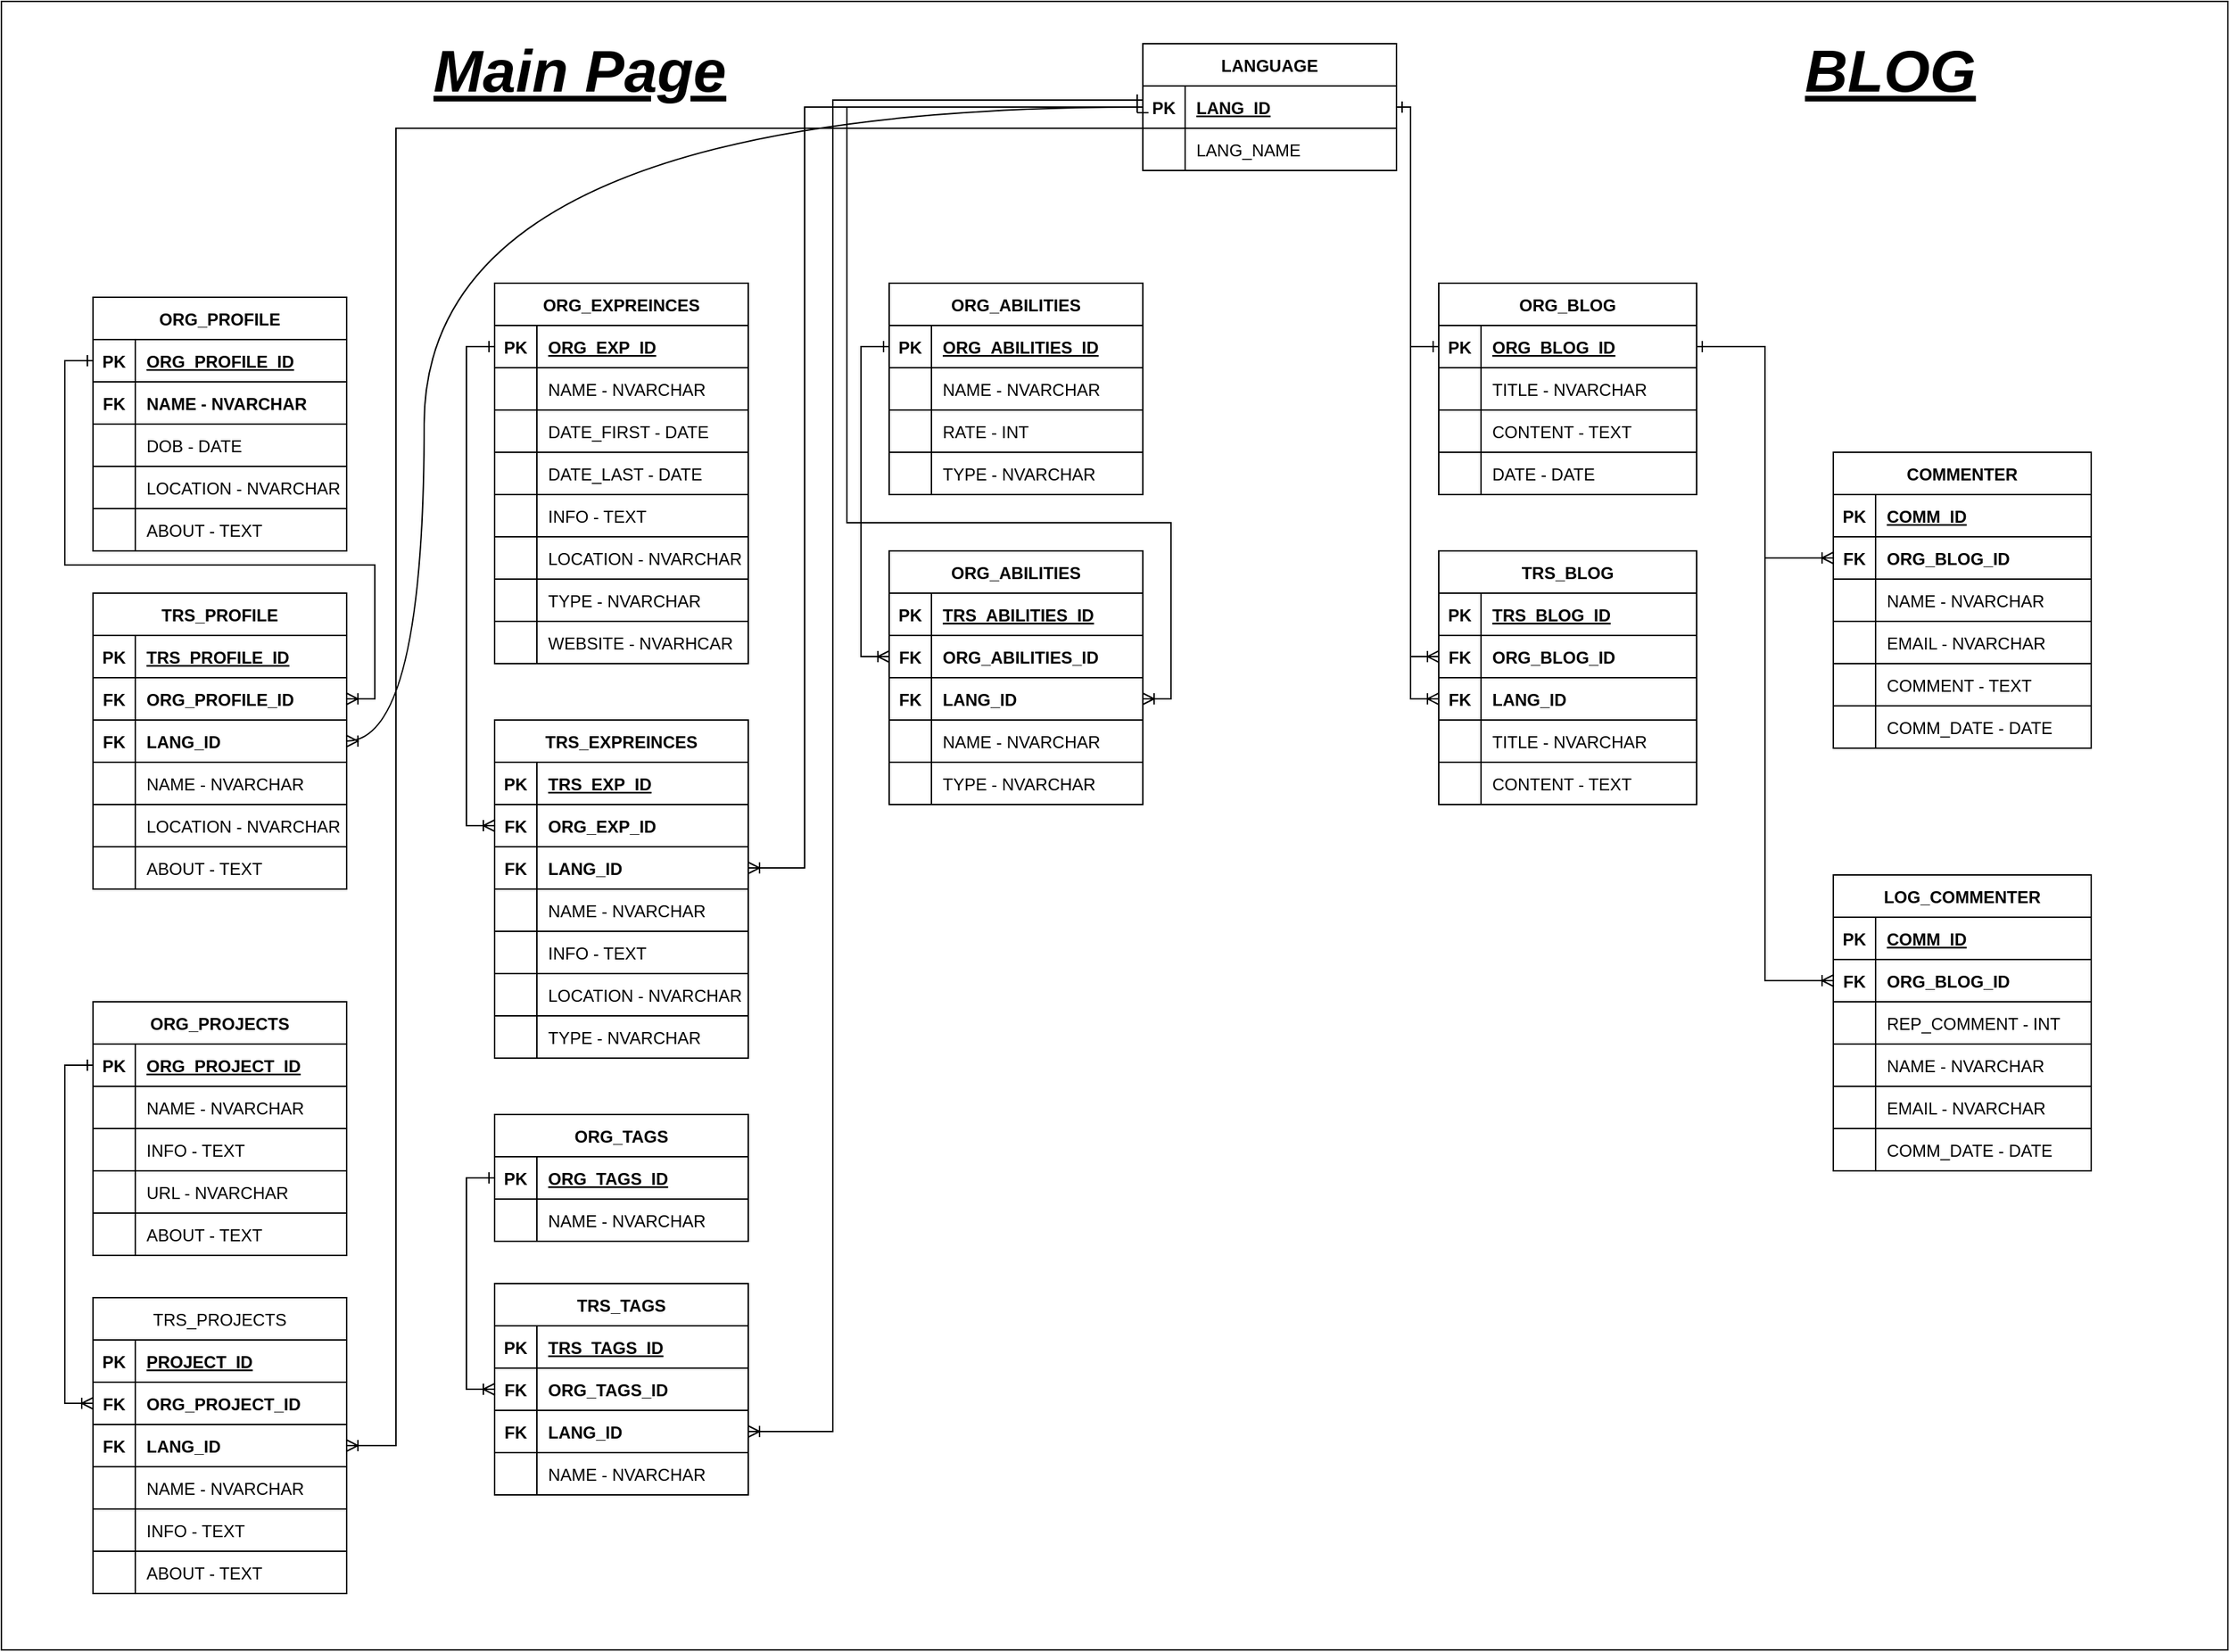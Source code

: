 <mxfile version="15.0.6" type="github"><diagram id="R2lEEEUBdFMjLlhIrx00" name="Page-1"><mxGraphModel dx="2474" dy="802" grid="1" gridSize="10" guides="1" tooltips="1" connect="1" arrows="1" fold="1" page="1" pageScale="1" pageWidth="850" pageHeight="1100" math="0" shadow="0" extFonts="Permanent Marker^https://fonts.googleapis.com/css?family=Permanent+Marker"><root><mxCell id="0"/><mxCell id="1" parent="0"/><mxCell id="H7VVB1WFf-RO7HYrWMsI-152" value="" style="rounded=0;whiteSpace=wrap;html=1;" parent="1" vertex="1"><mxGeometry x="-30" y="10" width="1580" height="1170" as="geometry"/></mxCell><mxCell id="ufYMYRmRnnJekxyFTIQx-10" value="Main Page" style="text;html=1;resizable=0;autosize=1;align=center;verticalAlign=middle;points=[];fillColor=none;strokeColor=none;rounded=0;fontSize=42;fontStyle=7" parent="1" vertex="1"><mxGeometry x="270" y="30" width="220" height="60" as="geometry"/></mxCell><mxCell id="ufYMYRmRnnJekxyFTIQx-11" value="ORG_PROFILE" style="shape=table;startSize=30;container=1;collapsible=1;childLayout=tableLayout;fixedRows=1;rowLines=1;fontStyle=1;align=center;resizeLast=1;fontSize=12;resizeHeight=1;resizeWidth=1;" parent="1" vertex="1"><mxGeometry x="35" y="220" width="180" height="180" as="geometry"><mxRectangle x="90" y="120" width="90" height="30" as="alternateBounds"/></mxGeometry></mxCell><mxCell id="ufYMYRmRnnJekxyFTIQx-12" value="" style="shape=partialRectangle;collapsible=0;dropTarget=0;pointerEvents=0;fillColor=none;top=0;left=0;bottom=1;right=0;points=[[0,0.5],[1,0.5]];portConstraint=eastwest;" parent="ufYMYRmRnnJekxyFTIQx-11" vertex="1"><mxGeometry y="30" width="180" height="30" as="geometry"/></mxCell><mxCell id="ufYMYRmRnnJekxyFTIQx-13" value="PK" style="shape=partialRectangle;connectable=0;fillColor=none;top=0;left=0;bottom=0;right=0;fontStyle=1;overflow=hidden;" parent="ufYMYRmRnnJekxyFTIQx-12" vertex="1"><mxGeometry width="30" height="30" as="geometry"/></mxCell><mxCell id="ufYMYRmRnnJekxyFTIQx-14" value="ORG_PROFILE_ID" style="shape=partialRectangle;connectable=0;fillColor=none;top=0;left=0;bottom=0;right=0;align=left;spacingLeft=6;fontStyle=5;overflow=hidden;" parent="ufYMYRmRnnJekxyFTIQx-12" vertex="1"><mxGeometry x="30" width="150" height="30" as="geometry"/></mxCell><mxCell id="ufYMYRmRnnJekxyFTIQx-15" value="" style="shape=partialRectangle;collapsible=0;dropTarget=0;pointerEvents=0;fillColor=none;top=0;left=0;bottom=0;right=0;points=[[0,0.5],[1,0.5]];portConstraint=eastwest;fontStyle=1" parent="ufYMYRmRnnJekxyFTIQx-11" vertex="1"><mxGeometry y="60" width="180" height="30" as="geometry"/></mxCell><mxCell id="ufYMYRmRnnJekxyFTIQx-16" value="FK" style="shape=partialRectangle;connectable=0;fillColor=none;top=0;left=0;bottom=0;right=0;editable=1;overflow=hidden;fontStyle=1" parent="ufYMYRmRnnJekxyFTIQx-15" vertex="1"><mxGeometry width="30" height="30" as="geometry"/></mxCell><mxCell id="ufYMYRmRnnJekxyFTIQx-17" value="NAME - NVARCHAR" style="shape=partialRectangle;connectable=0;fillColor=none;top=0;left=0;bottom=0;right=0;align=left;spacingLeft=6;overflow=hidden;fontStyle=1" parent="ufYMYRmRnnJekxyFTIQx-15" vertex="1"><mxGeometry x="30" width="150" height="30" as="geometry"/></mxCell><mxCell id="ufYMYRmRnnJekxyFTIQx-18" value="" style="shape=partialRectangle;collapsible=0;dropTarget=0;pointerEvents=0;fillColor=none;top=0;left=0;bottom=0;right=0;points=[[0,0.5],[1,0.5]];portConstraint=eastwest;" parent="ufYMYRmRnnJekxyFTIQx-11" vertex="1"><mxGeometry y="90" width="180" height="30" as="geometry"/></mxCell><mxCell id="ufYMYRmRnnJekxyFTIQx-19" value="" style="shape=partialRectangle;connectable=0;fillColor=none;top=0;left=0;bottom=0;right=0;editable=1;overflow=hidden;" parent="ufYMYRmRnnJekxyFTIQx-18" vertex="1"><mxGeometry width="30" height="30" as="geometry"/></mxCell><mxCell id="ufYMYRmRnnJekxyFTIQx-20" value="DOB - DATE" style="shape=partialRectangle;connectable=0;fillColor=none;top=0;left=0;bottom=0;right=0;align=left;spacingLeft=6;overflow=hidden;" parent="ufYMYRmRnnJekxyFTIQx-18" vertex="1"><mxGeometry x="30" width="150" height="30" as="geometry"/></mxCell><mxCell id="ufYMYRmRnnJekxyFTIQx-21" value="" style="shape=partialRectangle;collapsible=0;dropTarget=0;pointerEvents=0;fillColor=none;top=0;left=0;bottom=0;right=0;points=[[0,0.5],[1,0.5]];portConstraint=eastwest;" parent="ufYMYRmRnnJekxyFTIQx-11" vertex="1"><mxGeometry y="120" width="180" height="30" as="geometry"/></mxCell><mxCell id="ufYMYRmRnnJekxyFTIQx-22" value="" style="shape=partialRectangle;connectable=0;fillColor=none;top=0;left=0;bottom=0;right=0;editable=1;overflow=hidden;" parent="ufYMYRmRnnJekxyFTIQx-21" vertex="1"><mxGeometry width="30" height="30" as="geometry"/></mxCell><mxCell id="ufYMYRmRnnJekxyFTIQx-23" value="LOCATION - NVARCHAR" style="shape=partialRectangle;connectable=0;fillColor=none;top=0;left=0;bottom=0;right=0;align=left;spacingLeft=6;overflow=hidden;" parent="ufYMYRmRnnJekxyFTIQx-21" vertex="1"><mxGeometry x="30" width="150" height="30" as="geometry"/></mxCell><mxCell id="ufYMYRmRnnJekxyFTIQx-27" value="" style="shape=partialRectangle;collapsible=0;dropTarget=0;pointerEvents=0;fillColor=none;top=0;left=0;bottom=0;right=0;points=[[0,0.5],[1,0.5]];portConstraint=eastwest;fontSize=12;" parent="ufYMYRmRnnJekxyFTIQx-11" vertex="1"><mxGeometry y="150" width="180" height="30" as="geometry"/></mxCell><mxCell id="ufYMYRmRnnJekxyFTIQx-28" value="" style="shape=partialRectangle;connectable=0;fillColor=none;top=0;left=0;bottom=0;right=0;editable=1;overflow=hidden;" parent="ufYMYRmRnnJekxyFTIQx-27" vertex="1"><mxGeometry width="30" height="30" as="geometry"/></mxCell><mxCell id="ufYMYRmRnnJekxyFTIQx-29" value="ABOUT - TEXT" style="shape=partialRectangle;connectable=0;fillColor=none;top=0;left=0;bottom=0;right=0;align=left;spacingLeft=6;overflow=hidden;" parent="ufYMYRmRnnJekxyFTIQx-27" vertex="1"><mxGeometry x="30" width="150" height="30" as="geometry"/></mxCell><mxCell id="ufYMYRmRnnJekxyFTIQx-31" value="ORG_EXPREINCES" style="shape=table;startSize=30;container=1;collapsible=1;childLayout=tableLayout;fixedRows=1;rowLines=1;fontStyle=1;align=center;resizeLast=1;fontSize=12;resizeHeight=1;resizeWidth=1;" parent="1" vertex="1"><mxGeometry x="320" y="210" width="180" height="270" as="geometry"><mxRectangle x="90" y="120" width="90" height="30" as="alternateBounds"/></mxGeometry></mxCell><mxCell id="ufYMYRmRnnJekxyFTIQx-32" value="" style="shape=partialRectangle;collapsible=0;dropTarget=0;pointerEvents=0;fillColor=none;top=0;left=0;bottom=1;right=0;points=[[0,0.5],[1,0.5]];portConstraint=eastwest;" parent="ufYMYRmRnnJekxyFTIQx-31" vertex="1"><mxGeometry y="30" width="180" height="30" as="geometry"/></mxCell><mxCell id="ufYMYRmRnnJekxyFTIQx-33" value="PK" style="shape=partialRectangle;connectable=0;fillColor=none;top=0;left=0;bottom=0;right=0;fontStyle=1;overflow=hidden;" parent="ufYMYRmRnnJekxyFTIQx-32" vertex="1"><mxGeometry width="30" height="30" as="geometry"/></mxCell><mxCell id="ufYMYRmRnnJekxyFTIQx-34" value="ORG_EXP_ID" style="shape=partialRectangle;connectable=0;fillColor=none;top=0;left=0;bottom=0;right=0;align=left;spacingLeft=6;fontStyle=5;overflow=hidden;" parent="ufYMYRmRnnJekxyFTIQx-32" vertex="1"><mxGeometry x="30" width="150" height="30" as="geometry"/></mxCell><mxCell id="ufYMYRmRnnJekxyFTIQx-35" value="" style="shape=partialRectangle;collapsible=0;dropTarget=0;pointerEvents=0;fillColor=none;top=0;left=0;bottom=0;right=0;points=[[0,0.5],[1,0.5]];portConstraint=eastwest;fontStyle=1" parent="ufYMYRmRnnJekxyFTIQx-31" vertex="1"><mxGeometry y="60" width="180" height="30" as="geometry"/></mxCell><mxCell id="ufYMYRmRnnJekxyFTIQx-36" value="" style="shape=partialRectangle;connectable=0;fillColor=none;top=0;left=0;bottom=0;right=0;editable=1;overflow=hidden;" parent="ufYMYRmRnnJekxyFTIQx-35" vertex="1"><mxGeometry width="30" height="30" as="geometry"/></mxCell><mxCell id="ufYMYRmRnnJekxyFTIQx-37" value="NAME - NVARCHAR" style="shape=partialRectangle;connectable=0;fillColor=none;top=0;left=0;bottom=0;right=0;align=left;spacingLeft=6;overflow=hidden;fontStyle=0" parent="ufYMYRmRnnJekxyFTIQx-35" vertex="1"><mxGeometry x="30" width="150" height="30" as="geometry"/></mxCell><mxCell id="ufYMYRmRnnJekxyFTIQx-38" value="" style="shape=partialRectangle;collapsible=0;dropTarget=0;pointerEvents=0;fillColor=none;top=0;left=0;bottom=0;right=0;points=[[0,0.5],[1,0.5]];portConstraint=eastwest;" parent="ufYMYRmRnnJekxyFTIQx-31" vertex="1"><mxGeometry y="90" width="180" height="30" as="geometry"/></mxCell><mxCell id="ufYMYRmRnnJekxyFTIQx-39" value="" style="shape=partialRectangle;connectable=0;fillColor=none;top=0;left=0;bottom=0;right=0;editable=1;overflow=hidden;" parent="ufYMYRmRnnJekxyFTIQx-38" vertex="1"><mxGeometry width="30" height="30" as="geometry"/></mxCell><mxCell id="ufYMYRmRnnJekxyFTIQx-40" value="DATE_FIRST - DATE" style="shape=partialRectangle;connectable=0;fillColor=none;top=0;left=0;bottom=0;right=0;align=left;spacingLeft=6;overflow=hidden;" parent="ufYMYRmRnnJekxyFTIQx-38" vertex="1"><mxGeometry x="30" width="150" height="30" as="geometry"/></mxCell><mxCell id="ufYMYRmRnnJekxyFTIQx-41" value="" style="shape=partialRectangle;collapsible=0;dropTarget=0;pointerEvents=0;fillColor=none;top=0;left=0;bottom=0;right=0;points=[[0,0.5],[1,0.5]];portConstraint=eastwest;" parent="ufYMYRmRnnJekxyFTIQx-31" vertex="1"><mxGeometry y="120" width="180" height="30" as="geometry"/></mxCell><mxCell id="ufYMYRmRnnJekxyFTIQx-42" value="" style="shape=partialRectangle;connectable=0;fillColor=none;top=0;left=0;bottom=0;right=0;editable=1;overflow=hidden;" parent="ufYMYRmRnnJekxyFTIQx-41" vertex="1"><mxGeometry width="30" height="30" as="geometry"/></mxCell><mxCell id="ufYMYRmRnnJekxyFTIQx-43" value="DATE_LAST - DATE" style="shape=partialRectangle;connectable=0;fillColor=none;top=0;left=0;bottom=0;right=0;align=left;spacingLeft=6;overflow=hidden;" parent="ufYMYRmRnnJekxyFTIQx-41" vertex="1"><mxGeometry x="30" width="150" height="30" as="geometry"/></mxCell><mxCell id="ufYMYRmRnnJekxyFTIQx-47" value="" style="shape=partialRectangle;collapsible=0;dropTarget=0;pointerEvents=0;fillColor=none;top=0;left=0;bottom=0;right=0;points=[[0,0.5],[1,0.5]];portConstraint=eastwest;fontSize=12;" parent="ufYMYRmRnnJekxyFTIQx-31" vertex="1"><mxGeometry y="150" width="180" height="30" as="geometry"/></mxCell><mxCell id="ufYMYRmRnnJekxyFTIQx-48" value="" style="shape=partialRectangle;connectable=0;fillColor=none;top=0;left=0;bottom=0;right=0;editable=1;overflow=hidden;" parent="ufYMYRmRnnJekxyFTIQx-47" vertex="1"><mxGeometry width="30" height="30" as="geometry"/></mxCell><mxCell id="ufYMYRmRnnJekxyFTIQx-49" value="INFO - TEXT" style="shape=partialRectangle;connectable=0;fillColor=none;top=0;left=0;bottom=0;right=0;align=left;spacingLeft=6;overflow=hidden;" parent="ufYMYRmRnnJekxyFTIQx-47" vertex="1"><mxGeometry x="30" width="150" height="30" as="geometry"/></mxCell><mxCell id="ufYMYRmRnnJekxyFTIQx-44" value="" style="shape=partialRectangle;collapsible=0;dropTarget=0;pointerEvents=0;fillColor=none;top=0;left=0;bottom=0;right=0;points=[[0,0.5],[1,0.5]];portConstraint=eastwest;fontSize=12;" parent="ufYMYRmRnnJekxyFTIQx-31" vertex="1"><mxGeometry y="180" width="180" height="30" as="geometry"/></mxCell><mxCell id="ufYMYRmRnnJekxyFTIQx-45" value="" style="shape=partialRectangle;connectable=0;fillColor=none;top=0;left=0;bottom=0;right=0;editable=1;overflow=hidden;" parent="ufYMYRmRnnJekxyFTIQx-44" vertex="1"><mxGeometry width="30" height="30" as="geometry"/></mxCell><mxCell id="ufYMYRmRnnJekxyFTIQx-46" value="LOCATION - NVARCHAR" style="shape=partialRectangle;connectable=0;fillColor=none;top=0;left=0;bottom=0;right=0;align=left;spacingLeft=6;overflow=hidden;" parent="ufYMYRmRnnJekxyFTIQx-44" vertex="1"><mxGeometry x="30" width="150" height="30" as="geometry"/></mxCell><mxCell id="ufYMYRmRnnJekxyFTIQx-50" value="" style="shape=partialRectangle;collapsible=0;dropTarget=0;pointerEvents=0;fillColor=none;top=0;left=0;bottom=0;right=0;points=[[0,0.5],[1,0.5]];portConstraint=eastwest;fontSize=12;" parent="ufYMYRmRnnJekxyFTIQx-31" vertex="1"><mxGeometry y="210" width="180" height="30" as="geometry"/></mxCell><mxCell id="ufYMYRmRnnJekxyFTIQx-51" value="" style="shape=partialRectangle;connectable=0;fillColor=none;top=0;left=0;bottom=0;right=0;editable=1;overflow=hidden;" parent="ufYMYRmRnnJekxyFTIQx-50" vertex="1"><mxGeometry width="30" height="30" as="geometry"/></mxCell><mxCell id="ufYMYRmRnnJekxyFTIQx-52" value="TYPE - NVARCHAR" style="shape=partialRectangle;connectable=0;fillColor=none;top=0;left=0;bottom=0;right=0;align=left;spacingLeft=6;overflow=hidden;" parent="ufYMYRmRnnJekxyFTIQx-50" vertex="1"><mxGeometry x="30" width="150" height="30" as="geometry"/></mxCell><mxCell id="ufYMYRmRnnJekxyFTIQx-53" value="" style="shape=partialRectangle;collapsible=0;dropTarget=0;pointerEvents=0;fillColor=none;top=0;left=0;bottom=0;right=0;points=[[0,0.5],[1,0.5]];portConstraint=eastwest;fontSize=12;" parent="ufYMYRmRnnJekxyFTIQx-31" vertex="1"><mxGeometry y="240" width="180" height="30" as="geometry"/></mxCell><mxCell id="ufYMYRmRnnJekxyFTIQx-54" value="" style="shape=partialRectangle;connectable=0;fillColor=none;top=0;left=0;bottom=0;right=0;editable=1;overflow=hidden;" parent="ufYMYRmRnnJekxyFTIQx-53" vertex="1"><mxGeometry width="30" height="30" as="geometry"/></mxCell><mxCell id="ufYMYRmRnnJekxyFTIQx-55" value="WEBSITE - NVARHCAR" style="shape=partialRectangle;connectable=0;fillColor=none;top=0;left=0;bottom=0;right=0;align=left;spacingLeft=6;overflow=hidden;" parent="ufYMYRmRnnJekxyFTIQx-53" vertex="1"><mxGeometry x="30" width="150" height="30" as="geometry"/></mxCell><mxCell id="ufYMYRmRnnJekxyFTIQx-56" value="ORG_ABILITIES" style="shape=table;startSize=30;container=1;collapsible=1;childLayout=tableLayout;fixedRows=1;rowLines=1;fontStyle=1;align=center;resizeLast=1;fontSize=12;resizeHeight=1;resizeWidth=1;" parent="1" vertex="1"><mxGeometry x="600" y="210" width="180" height="150" as="geometry"><mxRectangle x="90" y="120" width="90" height="30" as="alternateBounds"/></mxGeometry></mxCell><mxCell id="ufYMYRmRnnJekxyFTIQx-57" value="" style="shape=partialRectangle;collapsible=0;dropTarget=0;pointerEvents=0;fillColor=none;top=0;left=0;bottom=1;right=0;points=[[0,0.5],[1,0.5]];portConstraint=eastwest;" parent="ufYMYRmRnnJekxyFTIQx-56" vertex="1"><mxGeometry y="30" width="180" height="30" as="geometry"/></mxCell><mxCell id="ufYMYRmRnnJekxyFTIQx-58" value="PK" style="shape=partialRectangle;connectable=0;fillColor=none;top=0;left=0;bottom=0;right=0;fontStyle=1;overflow=hidden;" parent="ufYMYRmRnnJekxyFTIQx-57" vertex="1"><mxGeometry width="30" height="30" as="geometry"/></mxCell><mxCell id="ufYMYRmRnnJekxyFTIQx-59" value="ORG_ABILITIES_ID" style="shape=partialRectangle;connectable=0;fillColor=none;top=0;left=0;bottom=0;right=0;align=left;spacingLeft=6;fontStyle=5;overflow=hidden;" parent="ufYMYRmRnnJekxyFTIQx-57" vertex="1"><mxGeometry x="30" width="150" height="30" as="geometry"/></mxCell><mxCell id="ufYMYRmRnnJekxyFTIQx-60" value="" style="shape=partialRectangle;collapsible=0;dropTarget=0;pointerEvents=0;fillColor=none;top=0;left=0;bottom=0;right=0;points=[[0,0.5],[1,0.5]];portConstraint=eastwest;fontStyle=1" parent="ufYMYRmRnnJekxyFTIQx-56" vertex="1"><mxGeometry y="60" width="180" height="30" as="geometry"/></mxCell><mxCell id="ufYMYRmRnnJekxyFTIQx-61" value="" style="shape=partialRectangle;connectable=0;fillColor=none;top=0;left=0;bottom=0;right=0;editable=1;overflow=hidden;" parent="ufYMYRmRnnJekxyFTIQx-60" vertex="1"><mxGeometry width="30" height="30" as="geometry"/></mxCell><mxCell id="ufYMYRmRnnJekxyFTIQx-62" value="NAME - NVARCHAR" style="shape=partialRectangle;connectable=0;fillColor=none;top=0;left=0;bottom=0;right=0;align=left;spacingLeft=6;overflow=hidden;fontStyle=0" parent="ufYMYRmRnnJekxyFTIQx-60" vertex="1"><mxGeometry x="30" width="150" height="30" as="geometry"/></mxCell><mxCell id="ufYMYRmRnnJekxyFTIQx-63" value="" style="shape=partialRectangle;collapsible=0;dropTarget=0;pointerEvents=0;fillColor=none;top=0;left=0;bottom=0;right=0;points=[[0,0.5],[1,0.5]];portConstraint=eastwest;" parent="ufYMYRmRnnJekxyFTIQx-56" vertex="1"><mxGeometry y="90" width="180" height="30" as="geometry"/></mxCell><mxCell id="ufYMYRmRnnJekxyFTIQx-64" value="" style="shape=partialRectangle;connectable=0;fillColor=none;top=0;left=0;bottom=0;right=0;editable=1;overflow=hidden;" parent="ufYMYRmRnnJekxyFTIQx-63" vertex="1"><mxGeometry width="30" height="30" as="geometry"/></mxCell><mxCell id="ufYMYRmRnnJekxyFTIQx-65" value="RATE - INT" style="shape=partialRectangle;connectable=0;fillColor=none;top=0;left=0;bottom=0;right=0;align=left;spacingLeft=6;overflow=hidden;" parent="ufYMYRmRnnJekxyFTIQx-63" vertex="1"><mxGeometry x="30" width="150" height="30" as="geometry"/></mxCell><mxCell id="ufYMYRmRnnJekxyFTIQx-81" value="" style="shape=partialRectangle;collapsible=0;dropTarget=0;pointerEvents=0;fillColor=none;top=0;left=0;bottom=0;right=0;points=[[0,0.5],[1,0.5]];portConstraint=eastwest;fontSize=12;" parent="ufYMYRmRnnJekxyFTIQx-56" vertex="1"><mxGeometry y="120" width="180" height="30" as="geometry"/></mxCell><mxCell id="ufYMYRmRnnJekxyFTIQx-82" value="" style="shape=partialRectangle;connectable=0;fillColor=none;top=0;left=0;bottom=0;right=0;editable=1;overflow=hidden;" parent="ufYMYRmRnnJekxyFTIQx-81" vertex="1"><mxGeometry width="30" height="30" as="geometry"/></mxCell><mxCell id="ufYMYRmRnnJekxyFTIQx-83" value="TYPE - NVARCHAR" style="shape=partialRectangle;connectable=0;fillColor=none;top=0;left=0;bottom=0;right=0;align=left;spacingLeft=6;overflow=hidden;" parent="ufYMYRmRnnJekxyFTIQx-81" vertex="1"><mxGeometry x="30" width="150" height="30" as="geometry"/></mxCell><mxCell id="ufYMYRmRnnJekxyFTIQx-86" value="ORG_PROJECTS" style="shape=table;startSize=30;container=1;collapsible=1;childLayout=tableLayout;fixedRows=1;rowLines=1;fontStyle=1;align=center;resizeLast=1;fontSize=12;resizeHeight=1;resizeWidth=1;" parent="1" vertex="1"><mxGeometry x="35" y="720" width="180" height="180" as="geometry"><mxRectangle x="90" y="120" width="90" height="30" as="alternateBounds"/></mxGeometry></mxCell><mxCell id="ufYMYRmRnnJekxyFTIQx-87" value="" style="shape=partialRectangle;collapsible=0;dropTarget=0;pointerEvents=0;fillColor=none;top=0;left=0;bottom=1;right=0;points=[[0,0.5],[1,0.5]];portConstraint=eastwest;" parent="ufYMYRmRnnJekxyFTIQx-86" vertex="1"><mxGeometry y="30" width="180" height="30" as="geometry"/></mxCell><mxCell id="ufYMYRmRnnJekxyFTIQx-88" value="PK" style="shape=partialRectangle;connectable=0;fillColor=none;top=0;left=0;bottom=0;right=0;fontStyle=1;overflow=hidden;" parent="ufYMYRmRnnJekxyFTIQx-87" vertex="1"><mxGeometry width="30" height="30" as="geometry"/></mxCell><mxCell id="ufYMYRmRnnJekxyFTIQx-89" value="ORG_PROJECT_ID" style="shape=partialRectangle;connectable=0;fillColor=none;top=0;left=0;bottom=0;right=0;align=left;spacingLeft=6;fontStyle=5;overflow=hidden;" parent="ufYMYRmRnnJekxyFTIQx-87" vertex="1"><mxGeometry x="30" width="150" height="30" as="geometry"/></mxCell><mxCell id="ufYMYRmRnnJekxyFTIQx-90" value="" style="shape=partialRectangle;collapsible=0;dropTarget=0;pointerEvents=0;fillColor=none;top=0;left=0;bottom=0;right=0;points=[[0,0.5],[1,0.5]];portConstraint=eastwest;fontStyle=1" parent="ufYMYRmRnnJekxyFTIQx-86" vertex="1"><mxGeometry y="60" width="180" height="30" as="geometry"/></mxCell><mxCell id="ufYMYRmRnnJekxyFTIQx-91" value="" style="shape=partialRectangle;connectable=0;fillColor=none;top=0;left=0;bottom=0;right=0;editable=1;overflow=hidden;" parent="ufYMYRmRnnJekxyFTIQx-90" vertex="1"><mxGeometry width="30" height="30" as="geometry"/></mxCell><mxCell id="ufYMYRmRnnJekxyFTIQx-92" value="NAME - NVARCHAR" style="shape=partialRectangle;connectable=0;fillColor=none;top=0;left=0;bottom=0;right=0;align=left;spacingLeft=6;overflow=hidden;fontStyle=0" parent="ufYMYRmRnnJekxyFTIQx-90" vertex="1"><mxGeometry x="30" width="150" height="30" as="geometry"/></mxCell><mxCell id="ufYMYRmRnnJekxyFTIQx-93" value="" style="shape=partialRectangle;collapsible=0;dropTarget=0;pointerEvents=0;fillColor=none;top=0;left=0;bottom=0;right=0;points=[[0,0.5],[1,0.5]];portConstraint=eastwest;" parent="ufYMYRmRnnJekxyFTIQx-86" vertex="1"><mxGeometry y="90" width="180" height="30" as="geometry"/></mxCell><mxCell id="ufYMYRmRnnJekxyFTIQx-94" value="" style="shape=partialRectangle;connectable=0;fillColor=none;top=0;left=0;bottom=0;right=0;editable=1;overflow=hidden;" parent="ufYMYRmRnnJekxyFTIQx-93" vertex="1"><mxGeometry width="30" height="30" as="geometry"/></mxCell><mxCell id="ufYMYRmRnnJekxyFTIQx-95" value="INFO - TEXT" style="shape=partialRectangle;connectable=0;fillColor=none;top=0;left=0;bottom=0;right=0;align=left;spacingLeft=6;overflow=hidden;" parent="ufYMYRmRnnJekxyFTIQx-93" vertex="1"><mxGeometry x="30" width="150" height="30" as="geometry"/></mxCell><mxCell id="ufYMYRmRnnJekxyFTIQx-96" value="" style="shape=partialRectangle;collapsible=0;dropTarget=0;pointerEvents=0;fillColor=none;top=0;left=0;bottom=0;right=0;points=[[0,0.5],[1,0.5]];portConstraint=eastwest;" parent="ufYMYRmRnnJekxyFTIQx-86" vertex="1"><mxGeometry y="120" width="180" height="30" as="geometry"/></mxCell><mxCell id="ufYMYRmRnnJekxyFTIQx-97" value="" style="shape=partialRectangle;connectable=0;fillColor=none;top=0;left=0;bottom=0;right=0;editable=1;overflow=hidden;" parent="ufYMYRmRnnJekxyFTIQx-96" vertex="1"><mxGeometry width="30" height="30" as="geometry"/></mxCell><mxCell id="ufYMYRmRnnJekxyFTIQx-98" value="URL - NVARCHAR" style="shape=partialRectangle;connectable=0;fillColor=none;top=0;left=0;bottom=0;right=0;align=left;spacingLeft=6;overflow=hidden;" parent="ufYMYRmRnnJekxyFTIQx-96" vertex="1"><mxGeometry x="30" width="150" height="30" as="geometry"/></mxCell><mxCell id="ufYMYRmRnnJekxyFTIQx-99" value="" style="shape=partialRectangle;collapsible=0;dropTarget=0;pointerEvents=0;fillColor=none;top=0;left=0;bottom=0;right=0;points=[[0,0.5],[1,0.5]];portConstraint=eastwest;fontSize=12;" parent="ufYMYRmRnnJekxyFTIQx-86" vertex="1"><mxGeometry y="150" width="180" height="30" as="geometry"/></mxCell><mxCell id="ufYMYRmRnnJekxyFTIQx-100" value="" style="shape=partialRectangle;connectable=0;fillColor=none;top=0;left=0;bottom=0;right=0;editable=1;overflow=hidden;" parent="ufYMYRmRnnJekxyFTIQx-99" vertex="1"><mxGeometry width="30" height="30" as="geometry"/></mxCell><mxCell id="ufYMYRmRnnJekxyFTIQx-101" value="ABOUT - TEXT" style="shape=partialRectangle;connectable=0;fillColor=none;top=0;left=0;bottom=0;right=0;align=left;spacingLeft=6;overflow=hidden;" parent="ufYMYRmRnnJekxyFTIQx-99" vertex="1"><mxGeometry x="30" width="150" height="30" as="geometry"/></mxCell><mxCell id="ufYMYRmRnnJekxyFTIQx-102" value="ORG_TAGS" style="shape=table;startSize=30;container=1;collapsible=1;childLayout=tableLayout;fixedRows=1;rowLines=1;fontStyle=1;align=center;resizeLast=1;fontSize=12;resizeHeight=1;resizeWidth=1;" parent="1" vertex="1"><mxGeometry x="320" y="800" width="180" height="90" as="geometry"><mxRectangle x="90" y="120" width="90" height="30" as="alternateBounds"/></mxGeometry></mxCell><mxCell id="ufYMYRmRnnJekxyFTIQx-103" value="" style="shape=partialRectangle;collapsible=0;dropTarget=0;pointerEvents=0;fillColor=none;top=0;left=0;bottom=1;right=0;points=[[0,0.5],[1,0.5]];portConstraint=eastwest;" parent="ufYMYRmRnnJekxyFTIQx-102" vertex="1"><mxGeometry y="30" width="180" height="30" as="geometry"/></mxCell><mxCell id="ufYMYRmRnnJekxyFTIQx-104" value="PK" style="shape=partialRectangle;connectable=0;fillColor=none;top=0;left=0;bottom=0;right=0;fontStyle=1;overflow=hidden;" parent="ufYMYRmRnnJekxyFTIQx-103" vertex="1"><mxGeometry width="30" height="30" as="geometry"/></mxCell><mxCell id="ufYMYRmRnnJekxyFTIQx-105" value="ORG_TAGS_ID" style="shape=partialRectangle;connectable=0;fillColor=none;top=0;left=0;bottom=0;right=0;align=left;spacingLeft=6;fontStyle=5;overflow=hidden;" parent="ufYMYRmRnnJekxyFTIQx-103" vertex="1"><mxGeometry x="30" width="150" height="30" as="geometry"/></mxCell><mxCell id="ufYMYRmRnnJekxyFTIQx-106" value="" style="shape=partialRectangle;collapsible=0;dropTarget=0;pointerEvents=0;fillColor=none;top=0;left=0;bottom=0;right=0;points=[[0,0.5],[1,0.5]];portConstraint=eastwest;fontStyle=1" parent="ufYMYRmRnnJekxyFTIQx-102" vertex="1"><mxGeometry y="60" width="180" height="30" as="geometry"/></mxCell><mxCell id="ufYMYRmRnnJekxyFTIQx-107" value="" style="shape=partialRectangle;connectable=0;fillColor=none;top=0;left=0;bottom=0;right=0;editable=1;overflow=hidden;" parent="ufYMYRmRnnJekxyFTIQx-106" vertex="1"><mxGeometry width="30" height="30" as="geometry"/></mxCell><mxCell id="ufYMYRmRnnJekxyFTIQx-108" value="NAME - NVARCHAR" style="shape=partialRectangle;connectable=0;fillColor=none;top=0;left=0;bottom=0;right=0;align=left;spacingLeft=6;overflow=hidden;fontStyle=0" parent="ufYMYRmRnnJekxyFTIQx-106" vertex="1"><mxGeometry x="30" width="150" height="30" as="geometry"/></mxCell><mxCell id="ufYMYRmRnnJekxyFTIQx-120" value="BLOG" style="text;html=1;resizable=0;autosize=1;align=center;verticalAlign=middle;points=[];fillColor=none;strokeColor=none;rounded=0;fontSize=42;fontStyle=7" parent="1" vertex="1"><mxGeometry x="1240" y="30" width="140" height="60" as="geometry"/></mxCell><mxCell id="ufYMYRmRnnJekxyFTIQx-121" value="TRS_BLOG" style="shape=table;startSize=30;container=1;collapsible=1;childLayout=tableLayout;fixedRows=1;rowLines=1;fontStyle=1;align=center;resizeLast=1;fontSize=12;resizeHeight=1;resizeWidth=1;" parent="1" vertex="1"><mxGeometry x="990" y="400" width="183" height="180" as="geometry"><mxRectangle x="90" y="120" width="90" height="30" as="alternateBounds"/></mxGeometry></mxCell><mxCell id="ufYMYRmRnnJekxyFTIQx-122" value="" style="shape=partialRectangle;collapsible=0;dropTarget=0;pointerEvents=0;fillColor=none;top=0;left=0;bottom=1;right=0;points=[[0,0.5],[1,0.5]];portConstraint=eastwest;" parent="ufYMYRmRnnJekxyFTIQx-121" vertex="1"><mxGeometry y="30" width="183" height="30" as="geometry"/></mxCell><mxCell id="ufYMYRmRnnJekxyFTIQx-123" value="PK" style="shape=partialRectangle;connectable=0;fillColor=none;top=0;left=0;bottom=0;right=0;fontStyle=1;overflow=hidden;" parent="ufYMYRmRnnJekxyFTIQx-122" vertex="1"><mxGeometry width="30" height="30" as="geometry"/></mxCell><mxCell id="ufYMYRmRnnJekxyFTIQx-124" value="TRS_BLOG_ID" style="shape=partialRectangle;connectable=0;fillColor=none;top=0;left=0;bottom=0;right=0;align=left;spacingLeft=6;fontStyle=5;overflow=hidden;" parent="ufYMYRmRnnJekxyFTIQx-122" vertex="1"><mxGeometry x="30" width="153" height="30" as="geometry"/></mxCell><mxCell id="H7VVB1WFf-RO7HYrWMsI-141" value="" style="shape=partialRectangle;collapsible=0;dropTarget=0;pointerEvents=0;fillColor=none;top=0;left=0;bottom=0;right=0;points=[[0,0.5],[1,0.5]];portConstraint=eastwest;" parent="ufYMYRmRnnJekxyFTIQx-121" vertex="1"><mxGeometry y="60" width="183" height="30" as="geometry"/></mxCell><mxCell id="H7VVB1WFf-RO7HYrWMsI-142" value="FK" style="shape=partialRectangle;connectable=0;fillColor=none;top=0;left=0;bottom=0;right=0;editable=1;overflow=hidden;fontStyle=1" parent="H7VVB1WFf-RO7HYrWMsI-141" vertex="1"><mxGeometry width="30" height="30" as="geometry"/></mxCell><mxCell id="H7VVB1WFf-RO7HYrWMsI-143" value="ORG_BLOG_ID" style="shape=partialRectangle;connectable=0;fillColor=none;top=0;left=0;bottom=0;right=0;align=left;spacingLeft=6;overflow=hidden;fontStyle=1" parent="H7VVB1WFf-RO7HYrWMsI-141" vertex="1"><mxGeometry x="30" width="153" height="30" as="geometry"/></mxCell><mxCell id="H7VVB1WFf-RO7HYrWMsI-144" value="" style="shape=partialRectangle;collapsible=0;dropTarget=0;pointerEvents=0;fillColor=none;top=0;left=0;bottom=0;right=0;points=[[0,0.5],[1,0.5]];portConstraint=eastwest;" parent="ufYMYRmRnnJekxyFTIQx-121" vertex="1"><mxGeometry y="90" width="183" height="30" as="geometry"/></mxCell><mxCell id="H7VVB1WFf-RO7HYrWMsI-145" value="FK" style="shape=partialRectangle;connectable=0;fillColor=none;top=0;left=0;bottom=0;right=0;editable=1;overflow=hidden;fontStyle=1" parent="H7VVB1WFf-RO7HYrWMsI-144" vertex="1"><mxGeometry width="30" height="30" as="geometry"/></mxCell><mxCell id="H7VVB1WFf-RO7HYrWMsI-146" value="LANG_ID" style="shape=partialRectangle;connectable=0;fillColor=none;top=0;left=0;bottom=0;right=0;align=left;spacingLeft=6;overflow=hidden;fontStyle=1" parent="H7VVB1WFf-RO7HYrWMsI-144" vertex="1"><mxGeometry x="30" width="153" height="30" as="geometry"/></mxCell><mxCell id="ufYMYRmRnnJekxyFTIQx-125" value="" style="shape=partialRectangle;collapsible=0;dropTarget=0;pointerEvents=0;fillColor=none;top=0;left=0;bottom=0;right=0;points=[[0,0.5],[1,0.5]];portConstraint=eastwest;fontStyle=1" parent="ufYMYRmRnnJekxyFTIQx-121" vertex="1"><mxGeometry y="120" width="183" height="30" as="geometry"/></mxCell><mxCell id="ufYMYRmRnnJekxyFTIQx-126" value="" style="shape=partialRectangle;connectable=0;fillColor=none;top=0;left=0;bottom=0;right=0;editable=1;overflow=hidden;" parent="ufYMYRmRnnJekxyFTIQx-125" vertex="1"><mxGeometry width="30" height="30" as="geometry"/></mxCell><mxCell id="ufYMYRmRnnJekxyFTIQx-127" value="TITLE - NVARCHAR" style="shape=partialRectangle;connectable=0;fillColor=none;top=0;left=0;bottom=0;right=0;align=left;spacingLeft=6;overflow=hidden;fontStyle=0" parent="ufYMYRmRnnJekxyFTIQx-125" vertex="1"><mxGeometry x="30" width="153" height="30" as="geometry"/></mxCell><mxCell id="ufYMYRmRnnJekxyFTIQx-128" value="" style="shape=partialRectangle;collapsible=0;dropTarget=0;pointerEvents=0;fillColor=none;top=0;left=0;bottom=0;right=0;points=[[0,0.5],[1,0.5]];portConstraint=eastwest;" parent="ufYMYRmRnnJekxyFTIQx-121" vertex="1"><mxGeometry y="150" width="183" height="30" as="geometry"/></mxCell><mxCell id="ufYMYRmRnnJekxyFTIQx-129" value="" style="shape=partialRectangle;connectable=0;fillColor=none;top=0;left=0;bottom=0;right=0;editable=1;overflow=hidden;" parent="ufYMYRmRnnJekxyFTIQx-128" vertex="1"><mxGeometry width="30" height="30" as="geometry"/></mxCell><mxCell id="ufYMYRmRnnJekxyFTIQx-130" value="CONTENT - TEXT" style="shape=partialRectangle;connectable=0;fillColor=none;top=0;left=0;bottom=0;right=0;align=left;spacingLeft=6;overflow=hidden;" parent="ufYMYRmRnnJekxyFTIQx-128" vertex="1"><mxGeometry x="30" width="153" height="30" as="geometry"/></mxCell><mxCell id="ufYMYRmRnnJekxyFTIQx-137" value="COMMENTER" style="shape=table;startSize=30;container=1;collapsible=1;childLayout=tableLayout;fixedRows=1;rowLines=1;fontStyle=1;align=center;resizeLast=1;fontSize=12;resizeHeight=1;resizeWidth=1;" parent="1" vertex="1"><mxGeometry x="1270" y="330" width="183" height="210" as="geometry"><mxRectangle x="90" y="120" width="90" height="30" as="alternateBounds"/></mxGeometry></mxCell><mxCell id="ufYMYRmRnnJekxyFTIQx-138" value="" style="shape=partialRectangle;collapsible=0;dropTarget=0;pointerEvents=0;fillColor=none;top=0;left=0;bottom=1;right=0;points=[[0,0.5],[1,0.5]];portConstraint=eastwest;" parent="ufYMYRmRnnJekxyFTIQx-137" vertex="1"><mxGeometry y="30" width="183" height="30" as="geometry"/></mxCell><mxCell id="ufYMYRmRnnJekxyFTIQx-139" value="PK" style="shape=partialRectangle;connectable=0;fillColor=none;top=0;left=0;bottom=0;right=0;fontStyle=1;overflow=hidden;" parent="ufYMYRmRnnJekxyFTIQx-138" vertex="1"><mxGeometry width="30" height="30" as="geometry"/></mxCell><mxCell id="ufYMYRmRnnJekxyFTIQx-140" value="COMM_ID" style="shape=partialRectangle;connectable=0;fillColor=none;top=0;left=0;bottom=0;right=0;align=left;spacingLeft=6;fontStyle=5;overflow=hidden;" parent="ufYMYRmRnnJekxyFTIQx-138" vertex="1"><mxGeometry x="30" width="153" height="30" as="geometry"/></mxCell><mxCell id="ufYMYRmRnnJekxyFTIQx-158" value="" style="shape=partialRectangle;collapsible=0;dropTarget=0;pointerEvents=0;fillColor=none;top=0;left=0;bottom=0;right=0;points=[[0,0.5],[1,0.5]];portConstraint=eastwest;fontSize=12;" parent="ufYMYRmRnnJekxyFTIQx-137" vertex="1"><mxGeometry y="60" width="183" height="30" as="geometry"/></mxCell><mxCell id="ufYMYRmRnnJekxyFTIQx-159" value="FK" style="shape=partialRectangle;connectable=0;fillColor=none;top=0;left=0;bottom=0;right=0;editable=1;overflow=hidden;fontStyle=1" parent="ufYMYRmRnnJekxyFTIQx-158" vertex="1"><mxGeometry width="30" height="30" as="geometry"/></mxCell><mxCell id="ufYMYRmRnnJekxyFTIQx-160" value="ORG_BLOG_ID" style="shape=partialRectangle;connectable=0;fillColor=none;top=0;left=0;bottom=0;right=0;align=left;spacingLeft=6;overflow=hidden;fontStyle=1" parent="ufYMYRmRnnJekxyFTIQx-158" vertex="1"><mxGeometry x="30" width="153" height="30" as="geometry"/></mxCell><mxCell id="ufYMYRmRnnJekxyFTIQx-141" value="" style="shape=partialRectangle;collapsible=0;dropTarget=0;pointerEvents=0;fillColor=none;top=0;left=0;bottom=0;right=0;points=[[0,0.5],[1,0.5]];portConstraint=eastwest;fontStyle=1" parent="ufYMYRmRnnJekxyFTIQx-137" vertex="1"><mxGeometry y="90" width="183" height="30" as="geometry"/></mxCell><mxCell id="ufYMYRmRnnJekxyFTIQx-142" value="" style="shape=partialRectangle;connectable=0;fillColor=none;top=0;left=0;bottom=0;right=0;editable=1;overflow=hidden;" parent="ufYMYRmRnnJekxyFTIQx-141" vertex="1"><mxGeometry width="30" height="30" as="geometry"/></mxCell><mxCell id="ufYMYRmRnnJekxyFTIQx-143" value="NAME - NVARCHAR" style="shape=partialRectangle;connectable=0;fillColor=none;top=0;left=0;bottom=0;right=0;align=left;spacingLeft=6;overflow=hidden;fontStyle=0" parent="ufYMYRmRnnJekxyFTIQx-141" vertex="1"><mxGeometry x="30" width="153" height="30" as="geometry"/></mxCell><mxCell id="ufYMYRmRnnJekxyFTIQx-152" value="" style="shape=partialRectangle;collapsible=0;dropTarget=0;pointerEvents=0;fillColor=none;top=0;left=0;bottom=0;right=0;points=[[0,0.5],[1,0.5]];portConstraint=eastwest;fontSize=12;" parent="ufYMYRmRnnJekxyFTIQx-137" vertex="1"><mxGeometry y="120" width="183" height="30" as="geometry"/></mxCell><mxCell id="ufYMYRmRnnJekxyFTIQx-153" value="" style="shape=partialRectangle;connectable=0;fillColor=none;top=0;left=0;bottom=0;right=0;editable=1;overflow=hidden;" parent="ufYMYRmRnnJekxyFTIQx-152" vertex="1"><mxGeometry width="30" height="30" as="geometry"/></mxCell><mxCell id="ufYMYRmRnnJekxyFTIQx-154" value="EMAIL - NVARCHAR" style="shape=partialRectangle;connectable=0;fillColor=none;top=0;left=0;bottom=0;right=0;align=left;spacingLeft=6;overflow=hidden;" parent="ufYMYRmRnnJekxyFTIQx-152" vertex="1"><mxGeometry x="30" width="153" height="30" as="geometry"/></mxCell><mxCell id="ufYMYRmRnnJekxyFTIQx-144" value="" style="shape=partialRectangle;collapsible=0;dropTarget=0;pointerEvents=0;fillColor=none;top=0;left=0;bottom=0;right=0;points=[[0,0.5],[1,0.5]];portConstraint=eastwest;" parent="ufYMYRmRnnJekxyFTIQx-137" vertex="1"><mxGeometry y="150" width="183" height="30" as="geometry"/></mxCell><mxCell id="ufYMYRmRnnJekxyFTIQx-145" value="" style="shape=partialRectangle;connectable=0;fillColor=none;top=0;left=0;bottom=0;right=0;editable=1;overflow=hidden;" parent="ufYMYRmRnnJekxyFTIQx-144" vertex="1"><mxGeometry width="30" height="30" as="geometry"/></mxCell><mxCell id="ufYMYRmRnnJekxyFTIQx-146" value="COMMENT - TEXT" style="shape=partialRectangle;connectable=0;fillColor=none;top=0;left=0;bottom=0;right=0;align=left;spacingLeft=6;overflow=hidden;" parent="ufYMYRmRnnJekxyFTIQx-144" vertex="1"><mxGeometry x="30" width="153" height="30" as="geometry"/></mxCell><mxCell id="ufYMYRmRnnJekxyFTIQx-147" value="" style="shape=partialRectangle;collapsible=0;dropTarget=0;pointerEvents=0;fillColor=none;top=0;left=0;bottom=0;right=0;points=[[0,0.5],[1,0.5]];portConstraint=eastwest;" parent="ufYMYRmRnnJekxyFTIQx-137" vertex="1"><mxGeometry y="180" width="183" height="30" as="geometry"/></mxCell><mxCell id="ufYMYRmRnnJekxyFTIQx-148" value="" style="shape=partialRectangle;connectable=0;fillColor=none;top=0;left=0;bottom=0;right=0;editable=1;overflow=hidden;" parent="ufYMYRmRnnJekxyFTIQx-147" vertex="1"><mxGeometry width="30" height="30" as="geometry"/></mxCell><mxCell id="ufYMYRmRnnJekxyFTIQx-149" value="COMM_DATE - DATE" style="shape=partialRectangle;connectable=0;fillColor=none;top=0;left=0;bottom=0;right=0;align=left;spacingLeft=6;overflow=hidden;" parent="ufYMYRmRnnJekxyFTIQx-147" vertex="1"><mxGeometry x="30" width="153" height="30" as="geometry"/></mxCell><mxCell id="ufYMYRmRnnJekxyFTIQx-162" value="ORG_BLOG" style="shape=table;startSize=30;container=1;collapsible=1;childLayout=tableLayout;fixedRows=1;rowLines=1;fontStyle=1;align=center;resizeLast=1;fontSize=12;resizeHeight=1;resizeWidth=1;" parent="1" vertex="1"><mxGeometry x="990" y="210" width="183" height="150" as="geometry"><mxRectangle x="90" y="120" width="90" height="30" as="alternateBounds"/></mxGeometry></mxCell><mxCell id="ufYMYRmRnnJekxyFTIQx-163" value="" style="shape=partialRectangle;collapsible=0;dropTarget=0;pointerEvents=0;fillColor=none;top=0;left=0;bottom=1;right=0;points=[[0,0.5],[1,0.5]];portConstraint=eastwest;" parent="ufYMYRmRnnJekxyFTIQx-162" vertex="1"><mxGeometry y="30" width="183" height="30" as="geometry"/></mxCell><mxCell id="ufYMYRmRnnJekxyFTIQx-164" value="PK" style="shape=partialRectangle;connectable=0;fillColor=none;top=0;left=0;bottom=0;right=0;fontStyle=1;overflow=hidden;" parent="ufYMYRmRnnJekxyFTIQx-163" vertex="1"><mxGeometry width="30" height="30" as="geometry"/></mxCell><mxCell id="ufYMYRmRnnJekxyFTIQx-165" value="ORG_BLOG_ID" style="shape=partialRectangle;connectable=0;fillColor=none;top=0;left=0;bottom=0;right=0;align=left;spacingLeft=6;fontStyle=5;overflow=hidden;" parent="ufYMYRmRnnJekxyFTIQx-163" vertex="1"><mxGeometry x="30" width="153" height="30" as="geometry"/></mxCell><mxCell id="ufYMYRmRnnJekxyFTIQx-166" value="" style="shape=partialRectangle;collapsible=0;dropTarget=0;pointerEvents=0;fillColor=none;top=0;left=0;bottom=0;right=0;points=[[0,0.5],[1,0.5]];portConstraint=eastwest;fontStyle=1" parent="ufYMYRmRnnJekxyFTIQx-162" vertex="1"><mxGeometry y="60" width="183" height="30" as="geometry"/></mxCell><mxCell id="ufYMYRmRnnJekxyFTIQx-167" value="" style="shape=partialRectangle;connectable=0;fillColor=none;top=0;left=0;bottom=0;right=0;editable=1;overflow=hidden;" parent="ufYMYRmRnnJekxyFTIQx-166" vertex="1"><mxGeometry width="30" height="30" as="geometry"/></mxCell><mxCell id="ufYMYRmRnnJekxyFTIQx-168" value="TITLE - NVARCHAR" style="shape=partialRectangle;connectable=0;fillColor=none;top=0;left=0;bottom=0;right=0;align=left;spacingLeft=6;overflow=hidden;fontStyle=0" parent="ufYMYRmRnnJekxyFTIQx-166" vertex="1"><mxGeometry x="30" width="153" height="30" as="geometry"/></mxCell><mxCell id="ufYMYRmRnnJekxyFTIQx-169" value="" style="shape=partialRectangle;collapsible=0;dropTarget=0;pointerEvents=0;fillColor=none;top=0;left=0;bottom=0;right=0;points=[[0,0.5],[1,0.5]];portConstraint=eastwest;" parent="ufYMYRmRnnJekxyFTIQx-162" vertex="1"><mxGeometry y="90" width="183" height="30" as="geometry"/></mxCell><mxCell id="ufYMYRmRnnJekxyFTIQx-170" value="" style="shape=partialRectangle;connectable=0;fillColor=none;top=0;left=0;bottom=0;right=0;editable=1;overflow=hidden;" parent="ufYMYRmRnnJekxyFTIQx-169" vertex="1"><mxGeometry width="30" height="30" as="geometry"/></mxCell><mxCell id="ufYMYRmRnnJekxyFTIQx-171" value="CONTENT - TEXT" style="shape=partialRectangle;connectable=0;fillColor=none;top=0;left=0;bottom=0;right=0;align=left;spacingLeft=6;overflow=hidden;" parent="ufYMYRmRnnJekxyFTIQx-169" vertex="1"><mxGeometry x="30" width="153" height="30" as="geometry"/></mxCell><mxCell id="ufYMYRmRnnJekxyFTIQx-172" value="" style="shape=partialRectangle;collapsible=0;dropTarget=0;pointerEvents=0;fillColor=none;top=0;left=0;bottom=0;right=0;points=[[0,0.5],[1,0.5]];portConstraint=eastwest;" parent="ufYMYRmRnnJekxyFTIQx-162" vertex="1"><mxGeometry y="120" width="183" height="30" as="geometry"/></mxCell><mxCell id="ufYMYRmRnnJekxyFTIQx-173" value="" style="shape=partialRectangle;connectable=0;fillColor=none;top=0;left=0;bottom=0;right=0;editable=1;overflow=hidden;" parent="ufYMYRmRnnJekxyFTIQx-172" vertex="1"><mxGeometry width="30" height="30" as="geometry"/></mxCell><mxCell id="ufYMYRmRnnJekxyFTIQx-174" value="DATE - DATE" style="shape=partialRectangle;connectable=0;fillColor=none;top=0;left=0;bottom=0;right=0;align=left;spacingLeft=6;overflow=hidden;" parent="ufYMYRmRnnJekxyFTIQx-172" vertex="1"><mxGeometry x="30" width="153" height="30" as="geometry"/></mxCell><mxCell id="H7VVB1WFf-RO7HYrWMsI-1" value="LANGUAGE" style="shape=table;startSize=30;container=1;collapsible=1;childLayout=tableLayout;fixedRows=1;rowLines=0;fontStyle=1;align=center;resizeLast=1;" parent="1" vertex="1"><mxGeometry x="780" y="40" width="180" height="90" as="geometry"/></mxCell><mxCell id="H7VVB1WFf-RO7HYrWMsI-2" value="" style="shape=partialRectangle;collapsible=0;dropTarget=0;pointerEvents=0;fillColor=none;top=0;left=0;bottom=1;right=0;points=[[0,0.5],[1,0.5]];portConstraint=eastwest;" parent="H7VVB1WFf-RO7HYrWMsI-1" vertex="1"><mxGeometry y="30" width="180" height="30" as="geometry"/></mxCell><mxCell id="H7VVB1WFf-RO7HYrWMsI-3" value="PK" style="shape=partialRectangle;connectable=0;fillColor=none;top=0;left=0;bottom=0;right=0;fontStyle=1;overflow=hidden;" parent="H7VVB1WFf-RO7HYrWMsI-2" vertex="1"><mxGeometry width="30" height="30" as="geometry"/></mxCell><mxCell id="H7VVB1WFf-RO7HYrWMsI-4" value="LANG_ID" style="shape=partialRectangle;connectable=0;fillColor=none;top=0;left=0;bottom=0;right=0;align=left;spacingLeft=6;fontStyle=5;overflow=hidden;" parent="H7VVB1WFf-RO7HYrWMsI-2" vertex="1"><mxGeometry x="30" width="150" height="30" as="geometry"/></mxCell><mxCell id="H7VVB1WFf-RO7HYrWMsI-5" value="" style="shape=partialRectangle;collapsible=0;dropTarget=0;pointerEvents=0;fillColor=none;top=0;left=0;bottom=0;right=0;points=[[0,0.5],[1,0.5]];portConstraint=eastwest;" parent="H7VVB1WFf-RO7HYrWMsI-1" vertex="1"><mxGeometry y="60" width="180" height="30" as="geometry"/></mxCell><mxCell id="H7VVB1WFf-RO7HYrWMsI-6" value="" style="shape=partialRectangle;connectable=0;fillColor=none;top=0;left=0;bottom=0;right=0;editable=1;overflow=hidden;" parent="H7VVB1WFf-RO7HYrWMsI-5" vertex="1"><mxGeometry width="30" height="30" as="geometry"/></mxCell><mxCell id="H7VVB1WFf-RO7HYrWMsI-7" value="LANG_NAME" style="shape=partialRectangle;connectable=0;fillColor=none;top=0;left=0;bottom=0;right=0;align=left;spacingLeft=6;overflow=hidden;" parent="H7VVB1WFf-RO7HYrWMsI-5" vertex="1"><mxGeometry x="30" width="150" height="30" as="geometry"/></mxCell><mxCell id="H7VVB1WFf-RO7HYrWMsI-14" value="TRS_PROFILE" style="shape=table;startSize=30;container=1;collapsible=1;childLayout=tableLayout;fixedRows=1;rowLines=1;fontStyle=1;align=center;resizeLast=1;fontSize=12;resizeHeight=1;resizeWidth=1;" parent="1" vertex="1"><mxGeometry x="35" y="430" width="180" height="210" as="geometry"><mxRectangle x="90" y="120" width="90" height="30" as="alternateBounds"/></mxGeometry></mxCell><mxCell id="H7VVB1WFf-RO7HYrWMsI-15" value="" style="shape=partialRectangle;collapsible=0;dropTarget=0;pointerEvents=0;fillColor=none;top=0;left=0;bottom=1;right=0;points=[[0,0.5],[1,0.5]];portConstraint=eastwest;" parent="H7VVB1WFf-RO7HYrWMsI-14" vertex="1"><mxGeometry y="30" width="180" height="30" as="geometry"/></mxCell><mxCell id="H7VVB1WFf-RO7HYrWMsI-16" value="PK" style="shape=partialRectangle;connectable=0;fillColor=none;top=0;left=0;bottom=0;right=0;fontStyle=1;overflow=hidden;" parent="H7VVB1WFf-RO7HYrWMsI-15" vertex="1"><mxGeometry width="30" height="30" as="geometry"/></mxCell><mxCell id="H7VVB1WFf-RO7HYrWMsI-17" value="TRS_PROFILE_ID" style="shape=partialRectangle;connectable=0;fillColor=none;top=0;left=0;bottom=0;right=0;align=left;spacingLeft=6;fontStyle=5;overflow=hidden;" parent="H7VVB1WFf-RO7HYrWMsI-15" vertex="1"><mxGeometry x="30" width="150" height="30" as="geometry"/></mxCell><mxCell id="H7VVB1WFf-RO7HYrWMsI-31" value="" style="shape=partialRectangle;collapsible=0;dropTarget=0;pointerEvents=0;fillColor=none;top=0;left=0;bottom=0;right=0;points=[[0,0.5],[1,0.5]];portConstraint=eastwest;" parent="H7VVB1WFf-RO7HYrWMsI-14" vertex="1"><mxGeometry y="60" width="180" height="30" as="geometry"/></mxCell><mxCell id="H7VVB1WFf-RO7HYrWMsI-32" value="FK" style="shape=partialRectangle;connectable=0;fillColor=none;top=0;left=0;bottom=0;right=0;editable=1;overflow=hidden;fontStyle=1" parent="H7VVB1WFf-RO7HYrWMsI-31" vertex="1"><mxGeometry width="30" height="30" as="geometry"/></mxCell><mxCell id="H7VVB1WFf-RO7HYrWMsI-33" value="ORG_PROFILE_ID" style="shape=partialRectangle;connectable=0;fillColor=none;top=0;left=0;bottom=0;right=0;align=left;spacingLeft=6;overflow=hidden;fontStyle=1" parent="H7VVB1WFf-RO7HYrWMsI-31" vertex="1"><mxGeometry x="30" width="150" height="30" as="geometry"/></mxCell><mxCell id="H7VVB1WFf-RO7HYrWMsI-34" value="" style="shape=partialRectangle;collapsible=0;dropTarget=0;pointerEvents=0;fillColor=none;top=0;left=0;bottom=0;right=0;points=[[0,0.5],[1,0.5]];portConstraint=eastwest;" parent="H7VVB1WFf-RO7HYrWMsI-14" vertex="1"><mxGeometry y="90" width="180" height="30" as="geometry"/></mxCell><mxCell id="H7VVB1WFf-RO7HYrWMsI-35" value="FK" style="shape=partialRectangle;connectable=0;fillColor=none;top=0;left=0;bottom=0;right=0;editable=1;overflow=hidden;fontStyle=1" parent="H7VVB1WFf-RO7HYrWMsI-34" vertex="1"><mxGeometry width="30" height="30" as="geometry"/></mxCell><mxCell id="H7VVB1WFf-RO7HYrWMsI-36" value="LANG_ID" style="shape=partialRectangle;connectable=0;fillColor=none;top=0;left=0;bottom=0;right=0;align=left;spacingLeft=6;overflow=hidden;fontStyle=1" parent="H7VVB1WFf-RO7HYrWMsI-34" vertex="1"><mxGeometry x="30" width="150" height="30" as="geometry"/></mxCell><mxCell id="H7VVB1WFf-RO7HYrWMsI-18" value="" style="shape=partialRectangle;collapsible=0;dropTarget=0;pointerEvents=0;fillColor=none;top=0;left=0;bottom=0;right=0;points=[[0,0.5],[1,0.5]];portConstraint=eastwest;fontStyle=1" parent="H7VVB1WFf-RO7HYrWMsI-14" vertex="1"><mxGeometry y="120" width="180" height="30" as="geometry"/></mxCell><mxCell id="H7VVB1WFf-RO7HYrWMsI-19" value="" style="shape=partialRectangle;connectable=0;fillColor=none;top=0;left=0;bottom=0;right=0;editable=1;overflow=hidden;" parent="H7VVB1WFf-RO7HYrWMsI-18" vertex="1"><mxGeometry width="30" height="30" as="geometry"/></mxCell><mxCell id="H7VVB1WFf-RO7HYrWMsI-20" value="NAME - NVARCHAR" style="shape=partialRectangle;connectable=0;fillColor=none;top=0;left=0;bottom=0;right=0;align=left;spacingLeft=6;overflow=hidden;fontStyle=0" parent="H7VVB1WFf-RO7HYrWMsI-18" vertex="1"><mxGeometry x="30" width="150" height="30" as="geometry"/></mxCell><mxCell id="H7VVB1WFf-RO7HYrWMsI-24" value="" style="shape=partialRectangle;collapsible=0;dropTarget=0;pointerEvents=0;fillColor=none;top=0;left=0;bottom=0;right=0;points=[[0,0.5],[1,0.5]];portConstraint=eastwest;" parent="H7VVB1WFf-RO7HYrWMsI-14" vertex="1"><mxGeometry y="150" width="180" height="30" as="geometry"/></mxCell><mxCell id="H7VVB1WFf-RO7HYrWMsI-25" value="" style="shape=partialRectangle;connectable=0;fillColor=none;top=0;left=0;bottom=0;right=0;editable=1;overflow=hidden;" parent="H7VVB1WFf-RO7HYrWMsI-24" vertex="1"><mxGeometry width="30" height="30" as="geometry"/></mxCell><mxCell id="H7VVB1WFf-RO7HYrWMsI-26" value="LOCATION - NVARCHAR" style="shape=partialRectangle;connectable=0;fillColor=none;top=0;left=0;bottom=0;right=0;align=left;spacingLeft=6;overflow=hidden;" parent="H7VVB1WFf-RO7HYrWMsI-24" vertex="1"><mxGeometry x="30" width="150" height="30" as="geometry"/></mxCell><mxCell id="H7VVB1WFf-RO7HYrWMsI-27" value="" style="shape=partialRectangle;collapsible=0;dropTarget=0;pointerEvents=0;fillColor=none;top=0;left=0;bottom=0;right=0;points=[[0,0.5],[1,0.5]];portConstraint=eastwest;fontSize=12;" parent="H7VVB1WFf-RO7HYrWMsI-14" vertex="1"><mxGeometry y="180" width="180" height="30" as="geometry"/></mxCell><mxCell id="H7VVB1WFf-RO7HYrWMsI-28" value="" style="shape=partialRectangle;connectable=0;fillColor=none;top=0;left=0;bottom=0;right=0;editable=1;overflow=hidden;" parent="H7VVB1WFf-RO7HYrWMsI-27" vertex="1"><mxGeometry width="30" height="30" as="geometry"/></mxCell><mxCell id="H7VVB1WFf-RO7HYrWMsI-29" value="ABOUT - TEXT" style="shape=partialRectangle;connectable=0;fillColor=none;top=0;left=0;bottom=0;right=0;align=left;spacingLeft=6;overflow=hidden;" parent="H7VVB1WFf-RO7HYrWMsI-27" vertex="1"><mxGeometry x="30" width="150" height="30" as="geometry"/></mxCell><mxCell id="H7VVB1WFf-RO7HYrWMsI-38" style="edgeStyle=orthogonalEdgeStyle;rounded=0;orthogonalLoop=1;jettySize=auto;html=1;entryX=1;entryY=0.5;entryDx=0;entryDy=0;startArrow=ERone;startFill=0;endArrow=ERoneToMany;endFill=0;exitX=0;exitY=0.5;exitDx=0;exitDy=0;" parent="1" source="ufYMYRmRnnJekxyFTIQx-12" target="H7VVB1WFf-RO7HYrWMsI-31" edge="1"><mxGeometry relative="1" as="geometry"><Array as="points"><mxPoint x="15" y="265"/><mxPoint x="15" y="410"/><mxPoint x="235" y="410"/><mxPoint x="235" y="505"/></Array></mxGeometry></mxCell><mxCell id="H7VVB1WFf-RO7HYrWMsI-39" style="edgeStyle=orthogonalEdgeStyle;rounded=0;orthogonalLoop=1;jettySize=auto;html=1;entryX=0;entryY=0.5;entryDx=0;entryDy=0;startArrow=ERoneToMany;startFill=0;endArrow=ERone;endFill=0;elbow=vertical;exitX=1;exitY=0.5;exitDx=0;exitDy=0;curved=1;" parent="1" source="H7VVB1WFf-RO7HYrWMsI-34" target="H7VVB1WFf-RO7HYrWMsI-2" edge="1"><mxGeometry relative="1" as="geometry"><mxPoint x="230" y="535" as="sourcePoint"/><Array as="points"><mxPoint x="270" y="535"/><mxPoint x="270" y="85"/></Array></mxGeometry></mxCell><mxCell id="H7VVB1WFf-RO7HYrWMsI-40" value="TRS_EXPREINCES" style="shape=table;startSize=30;container=1;collapsible=1;childLayout=tableLayout;fixedRows=1;rowLines=1;fontStyle=1;align=center;resizeLast=1;fontSize=12;resizeHeight=1;resizeWidth=1;" parent="1" vertex="1"><mxGeometry x="320" y="520" width="180" height="240" as="geometry"><mxRectangle x="90" y="120" width="90" height="30" as="alternateBounds"/></mxGeometry></mxCell><mxCell id="H7VVB1WFf-RO7HYrWMsI-41" value="" style="shape=partialRectangle;collapsible=0;dropTarget=0;pointerEvents=0;fillColor=none;top=0;left=0;bottom=1;right=0;points=[[0,0.5],[1,0.5]];portConstraint=eastwest;" parent="H7VVB1WFf-RO7HYrWMsI-40" vertex="1"><mxGeometry y="30" width="180" height="30" as="geometry"/></mxCell><mxCell id="H7VVB1WFf-RO7HYrWMsI-42" value="PK" style="shape=partialRectangle;connectable=0;fillColor=none;top=0;left=0;bottom=0;right=0;fontStyle=1;overflow=hidden;" parent="H7VVB1WFf-RO7HYrWMsI-41" vertex="1"><mxGeometry width="30" height="30" as="geometry"/></mxCell><mxCell id="H7VVB1WFf-RO7HYrWMsI-43" value="TRS_EXP_ID" style="shape=partialRectangle;connectable=0;fillColor=none;top=0;left=0;bottom=0;right=0;align=left;spacingLeft=6;fontStyle=5;overflow=hidden;" parent="H7VVB1WFf-RO7HYrWMsI-41" vertex="1"><mxGeometry x="30" width="150" height="30" as="geometry"/></mxCell><mxCell id="H7VVB1WFf-RO7HYrWMsI-70" value="" style="shape=partialRectangle;collapsible=0;dropTarget=0;pointerEvents=0;fillColor=none;top=0;left=0;bottom=0;right=0;points=[[0,0.5],[1,0.5]];portConstraint=eastwest;" parent="H7VVB1WFf-RO7HYrWMsI-40" vertex="1"><mxGeometry y="60" width="180" height="30" as="geometry"/></mxCell><mxCell id="H7VVB1WFf-RO7HYrWMsI-71" value="FK" style="shape=partialRectangle;connectable=0;fillColor=none;top=0;left=0;bottom=0;right=0;editable=1;overflow=hidden;fontStyle=1" parent="H7VVB1WFf-RO7HYrWMsI-70" vertex="1"><mxGeometry width="30" height="30" as="geometry"/></mxCell><mxCell id="H7VVB1WFf-RO7HYrWMsI-72" value="ORG_EXP_ID" style="shape=partialRectangle;connectable=0;fillColor=none;top=0;left=0;bottom=0;right=0;align=left;spacingLeft=6;overflow=hidden;fontStyle=1" parent="H7VVB1WFf-RO7HYrWMsI-70" vertex="1"><mxGeometry x="30" width="150" height="30" as="geometry"/></mxCell><mxCell id="H7VVB1WFf-RO7HYrWMsI-73" value="" style="shape=partialRectangle;collapsible=0;dropTarget=0;pointerEvents=0;fillColor=none;top=0;left=0;bottom=0;right=0;points=[[0,0.5],[1,0.5]];portConstraint=eastwest;" parent="H7VVB1WFf-RO7HYrWMsI-40" vertex="1"><mxGeometry y="90" width="180" height="30" as="geometry"/></mxCell><mxCell id="H7VVB1WFf-RO7HYrWMsI-74" value="FK" style="shape=partialRectangle;connectable=0;fillColor=none;top=0;left=0;bottom=0;right=0;editable=1;overflow=hidden;fontStyle=1" parent="H7VVB1WFf-RO7HYrWMsI-73" vertex="1"><mxGeometry width="30" height="30" as="geometry"/></mxCell><mxCell id="H7VVB1WFf-RO7HYrWMsI-75" value="LANG_ID" style="shape=partialRectangle;connectable=0;fillColor=none;top=0;left=0;bottom=0;right=0;align=left;spacingLeft=6;overflow=hidden;fontStyle=1" parent="H7VVB1WFf-RO7HYrWMsI-73" vertex="1"><mxGeometry x="30" width="150" height="30" as="geometry"/></mxCell><mxCell id="H7VVB1WFf-RO7HYrWMsI-44" value="" style="shape=partialRectangle;collapsible=0;dropTarget=0;pointerEvents=0;fillColor=none;top=0;left=0;bottom=0;right=0;points=[[0,0.5],[1,0.5]];portConstraint=eastwest;fontStyle=1" parent="H7VVB1WFf-RO7HYrWMsI-40" vertex="1"><mxGeometry y="120" width="180" height="30" as="geometry"/></mxCell><mxCell id="H7VVB1WFf-RO7HYrWMsI-45" value="" style="shape=partialRectangle;connectable=0;fillColor=none;top=0;left=0;bottom=0;right=0;editable=1;overflow=hidden;" parent="H7VVB1WFf-RO7HYrWMsI-44" vertex="1"><mxGeometry width="30" height="30" as="geometry"/></mxCell><mxCell id="H7VVB1WFf-RO7HYrWMsI-46" value="NAME - NVARCHAR" style="shape=partialRectangle;connectable=0;fillColor=none;top=0;left=0;bottom=0;right=0;align=left;spacingLeft=6;overflow=hidden;fontStyle=0" parent="H7VVB1WFf-RO7HYrWMsI-44" vertex="1"><mxGeometry x="30" width="150" height="30" as="geometry"/></mxCell><mxCell id="H7VVB1WFf-RO7HYrWMsI-53" value="" style="shape=partialRectangle;collapsible=0;dropTarget=0;pointerEvents=0;fillColor=none;top=0;left=0;bottom=0;right=0;points=[[0,0.5],[1,0.5]];portConstraint=eastwest;fontSize=12;" parent="H7VVB1WFf-RO7HYrWMsI-40" vertex="1"><mxGeometry y="150" width="180" height="30" as="geometry"/></mxCell><mxCell id="H7VVB1WFf-RO7HYrWMsI-54" value="" style="shape=partialRectangle;connectable=0;fillColor=none;top=0;left=0;bottom=0;right=0;editable=1;overflow=hidden;" parent="H7VVB1WFf-RO7HYrWMsI-53" vertex="1"><mxGeometry width="30" height="30" as="geometry"/></mxCell><mxCell id="H7VVB1WFf-RO7HYrWMsI-55" value="INFO - TEXT" style="shape=partialRectangle;connectable=0;fillColor=none;top=0;left=0;bottom=0;right=0;align=left;spacingLeft=6;overflow=hidden;" parent="H7VVB1WFf-RO7HYrWMsI-53" vertex="1"><mxGeometry x="30" width="150" height="30" as="geometry"/></mxCell><mxCell id="H7VVB1WFf-RO7HYrWMsI-56" value="" style="shape=partialRectangle;collapsible=0;dropTarget=0;pointerEvents=0;fillColor=none;top=0;left=0;bottom=0;right=0;points=[[0,0.5],[1,0.5]];portConstraint=eastwest;fontSize=12;" parent="H7VVB1WFf-RO7HYrWMsI-40" vertex="1"><mxGeometry y="180" width="180" height="30" as="geometry"/></mxCell><mxCell id="H7VVB1WFf-RO7HYrWMsI-57" value="" style="shape=partialRectangle;connectable=0;fillColor=none;top=0;left=0;bottom=0;right=0;editable=1;overflow=hidden;" parent="H7VVB1WFf-RO7HYrWMsI-56" vertex="1"><mxGeometry width="30" height="30" as="geometry"/></mxCell><mxCell id="H7VVB1WFf-RO7HYrWMsI-58" value="LOCATION - NVARCHAR" style="shape=partialRectangle;connectable=0;fillColor=none;top=0;left=0;bottom=0;right=0;align=left;spacingLeft=6;overflow=hidden;" parent="H7VVB1WFf-RO7HYrWMsI-56" vertex="1"><mxGeometry x="30" width="150" height="30" as="geometry"/></mxCell><mxCell id="H7VVB1WFf-RO7HYrWMsI-59" value="" style="shape=partialRectangle;collapsible=0;dropTarget=0;pointerEvents=0;fillColor=none;top=0;left=0;bottom=0;right=0;points=[[0,0.5],[1,0.5]];portConstraint=eastwest;fontSize=12;" parent="H7VVB1WFf-RO7HYrWMsI-40" vertex="1"><mxGeometry y="210" width="180" height="30" as="geometry"/></mxCell><mxCell id="H7VVB1WFf-RO7HYrWMsI-60" value="" style="shape=partialRectangle;connectable=0;fillColor=none;top=0;left=0;bottom=0;right=0;editable=1;overflow=hidden;" parent="H7VVB1WFf-RO7HYrWMsI-59" vertex="1"><mxGeometry width="30" height="30" as="geometry"/></mxCell><mxCell id="H7VVB1WFf-RO7HYrWMsI-61" value="TYPE - NVARCHAR" style="shape=partialRectangle;connectable=0;fillColor=none;top=0;left=0;bottom=0;right=0;align=left;spacingLeft=6;overflow=hidden;" parent="H7VVB1WFf-RO7HYrWMsI-59" vertex="1"><mxGeometry x="30" width="150" height="30" as="geometry"/></mxCell><mxCell id="H7VVB1WFf-RO7HYrWMsI-76" value="" style="edgeStyle=orthogonalEdgeStyle;rounded=0;orthogonalLoop=1;jettySize=auto;html=1;startArrow=ERoneToMany;startFill=0;endArrow=ERone;endFill=0;entryX=0;entryY=0.5;entryDx=0;entryDy=0;" parent="1" source="H7VVB1WFf-RO7HYrWMsI-70" target="ufYMYRmRnnJekxyFTIQx-32" edge="1"><mxGeometry relative="1" as="geometry"/></mxCell><mxCell id="H7VVB1WFf-RO7HYrWMsI-77" style="edgeStyle=orthogonalEdgeStyle;rounded=0;orthogonalLoop=1;jettySize=auto;html=1;entryX=0;entryY=0.5;entryDx=0;entryDy=0;startArrow=ERoneToMany;startFill=0;endArrow=ERone;endFill=0;" parent="1" source="H7VVB1WFf-RO7HYrWMsI-73" target="H7VVB1WFf-RO7HYrWMsI-2" edge="1"><mxGeometry relative="1" as="geometry"><Array as="points"><mxPoint x="540" y="625"/><mxPoint x="540" y="85"/></Array></mxGeometry></mxCell><mxCell id="H7VVB1WFf-RO7HYrWMsI-78" value="TRS_TAGS" style="shape=table;startSize=30;container=1;collapsible=1;childLayout=tableLayout;fixedRows=1;rowLines=1;fontStyle=1;align=center;resizeLast=1;fontSize=12;resizeHeight=1;resizeWidth=1;" parent="1" vertex="1"><mxGeometry x="320" y="920" width="180" height="150" as="geometry"><mxRectangle x="90" y="120" width="90" height="30" as="alternateBounds"/></mxGeometry></mxCell><mxCell id="H7VVB1WFf-RO7HYrWMsI-79" value="" style="shape=partialRectangle;collapsible=0;dropTarget=0;pointerEvents=0;fillColor=none;top=0;left=0;bottom=1;right=0;points=[[0,0.5],[1,0.5]];portConstraint=eastwest;" parent="H7VVB1WFf-RO7HYrWMsI-78" vertex="1"><mxGeometry y="30" width="180" height="30" as="geometry"/></mxCell><mxCell id="H7VVB1WFf-RO7HYrWMsI-80" value="PK" style="shape=partialRectangle;connectable=0;fillColor=none;top=0;left=0;bottom=0;right=0;fontStyle=1;overflow=hidden;" parent="H7VVB1WFf-RO7HYrWMsI-79" vertex="1"><mxGeometry width="30" height="30" as="geometry"/></mxCell><mxCell id="H7VVB1WFf-RO7HYrWMsI-81" value="TRS_TAGS_ID" style="shape=partialRectangle;connectable=0;fillColor=none;top=0;left=0;bottom=0;right=0;align=left;spacingLeft=6;fontStyle=5;overflow=hidden;" parent="H7VVB1WFf-RO7HYrWMsI-79" vertex="1"><mxGeometry x="30" width="150" height="30" as="geometry"/></mxCell><mxCell id="H7VVB1WFf-RO7HYrWMsI-85" value="" style="shape=partialRectangle;collapsible=0;dropTarget=0;pointerEvents=0;fillColor=none;top=0;left=0;bottom=0;right=0;points=[[0,0.5],[1,0.5]];portConstraint=eastwest;fontStyle=1" parent="H7VVB1WFf-RO7HYrWMsI-78" vertex="1"><mxGeometry y="60" width="180" height="30" as="geometry"/></mxCell><mxCell id="H7VVB1WFf-RO7HYrWMsI-86" value="FK" style="shape=partialRectangle;connectable=0;fillColor=none;top=0;left=0;bottom=0;right=0;editable=1;overflow=hidden;fontStyle=1" parent="H7VVB1WFf-RO7HYrWMsI-85" vertex="1"><mxGeometry width="30" height="30" as="geometry"/></mxCell><mxCell id="H7VVB1WFf-RO7HYrWMsI-87" value="ORG_TAGS_ID" style="shape=partialRectangle;connectable=0;fillColor=none;top=0;left=0;bottom=0;right=0;align=left;spacingLeft=6;overflow=hidden;fontStyle=1" parent="H7VVB1WFf-RO7HYrWMsI-85" vertex="1"><mxGeometry x="30" width="150" height="30" as="geometry"/></mxCell><mxCell id="H7VVB1WFf-RO7HYrWMsI-88" value="" style="shape=partialRectangle;collapsible=0;dropTarget=0;pointerEvents=0;fillColor=none;top=0;left=0;bottom=0;right=0;points=[[0,0.5],[1,0.5]];portConstraint=eastwest;fontStyle=1" parent="H7VVB1WFf-RO7HYrWMsI-78" vertex="1"><mxGeometry y="90" width="180" height="30" as="geometry"/></mxCell><mxCell id="H7VVB1WFf-RO7HYrWMsI-89" value="FK" style="shape=partialRectangle;connectable=0;fillColor=none;top=0;left=0;bottom=0;right=0;editable=1;overflow=hidden;fontStyle=1" parent="H7VVB1WFf-RO7HYrWMsI-88" vertex="1"><mxGeometry width="30" height="30" as="geometry"/></mxCell><mxCell id="H7VVB1WFf-RO7HYrWMsI-90" value="LANG_ID" style="shape=partialRectangle;connectable=0;fillColor=none;top=0;left=0;bottom=0;right=0;align=left;spacingLeft=6;overflow=hidden;fontStyle=1" parent="H7VVB1WFf-RO7HYrWMsI-88" vertex="1"><mxGeometry x="30" width="150" height="30" as="geometry"/></mxCell><mxCell id="H7VVB1WFf-RO7HYrWMsI-82" value="" style="shape=partialRectangle;collapsible=0;dropTarget=0;pointerEvents=0;fillColor=none;top=0;left=0;bottom=0;right=0;points=[[0,0.5],[1,0.5]];portConstraint=eastwest;fontStyle=1" parent="H7VVB1WFf-RO7HYrWMsI-78" vertex="1"><mxGeometry y="120" width="180" height="30" as="geometry"/></mxCell><mxCell id="H7VVB1WFf-RO7HYrWMsI-83" value="" style="shape=partialRectangle;connectable=0;fillColor=none;top=0;left=0;bottom=0;right=0;editable=1;overflow=hidden;" parent="H7VVB1WFf-RO7HYrWMsI-82" vertex="1"><mxGeometry width="30" height="30" as="geometry"/></mxCell><mxCell id="H7VVB1WFf-RO7HYrWMsI-84" value="NAME - NVARCHAR" style="shape=partialRectangle;connectable=0;fillColor=none;top=0;left=0;bottom=0;right=0;align=left;spacingLeft=6;overflow=hidden;fontStyle=0" parent="H7VVB1WFf-RO7HYrWMsI-82" vertex="1"><mxGeometry x="30" width="150" height="30" as="geometry"/></mxCell><mxCell id="H7VVB1WFf-RO7HYrWMsI-91" style="edgeStyle=orthogonalEdgeStyle;rounded=0;orthogonalLoop=1;jettySize=auto;html=1;entryX=0;entryY=0.5;entryDx=0;entryDy=0;startArrow=ERoneToMany;startFill=0;endArrow=ERone;endFill=0;" parent="1" source="H7VVB1WFf-RO7HYrWMsI-85" target="ufYMYRmRnnJekxyFTIQx-103" edge="1"><mxGeometry relative="1" as="geometry"/></mxCell><mxCell id="H7VVB1WFf-RO7HYrWMsI-92" style="edgeStyle=orthogonalEdgeStyle;rounded=0;orthogonalLoop=1;jettySize=auto;html=1;startArrow=ERoneToMany;startFill=0;endArrow=ERone;endFill=0;" parent="1" source="H7VVB1WFf-RO7HYrWMsI-88" edge="1"><mxGeometry relative="1" as="geometry"><mxPoint x="780" y="80" as="targetPoint"/><Array as="points"><mxPoint x="560" y="1025"/><mxPoint x="560" y="80"/></Array></mxGeometry></mxCell><mxCell id="H7VVB1WFf-RO7HYrWMsI-93" value="TRS_PROJECTS" style="shape=table;startSize=30;container=1;collapsible=1;childLayout=tableLayout;fixedRows=1;rowLines=1;fontStyle=0;align=center;resizeLast=1;fontSize=12;resizeHeight=1;resizeWidth=1;" parent="1" vertex="1"><mxGeometry x="35" y="930" width="180" height="210" as="geometry"><mxRectangle x="90" y="120" width="90" height="30" as="alternateBounds"/></mxGeometry></mxCell><mxCell id="H7VVB1WFf-RO7HYrWMsI-94" value="" style="shape=partialRectangle;collapsible=0;dropTarget=0;pointerEvents=0;fillColor=none;top=0;left=0;bottom=1;right=0;points=[[0,0.5],[1,0.5]];portConstraint=eastwest;" parent="H7VVB1WFf-RO7HYrWMsI-93" vertex="1"><mxGeometry y="30" width="180" height="30" as="geometry"/></mxCell><mxCell id="H7VVB1WFf-RO7HYrWMsI-95" value="PK" style="shape=partialRectangle;connectable=0;fillColor=none;top=0;left=0;bottom=0;right=0;fontStyle=1;overflow=hidden;" parent="H7VVB1WFf-RO7HYrWMsI-94" vertex="1"><mxGeometry width="30" height="30" as="geometry"/></mxCell><mxCell id="H7VVB1WFf-RO7HYrWMsI-96" value="PROJECT_ID" style="shape=partialRectangle;connectable=0;fillColor=none;top=0;left=0;bottom=0;right=0;align=left;spacingLeft=6;fontStyle=5;overflow=hidden;" parent="H7VVB1WFf-RO7HYrWMsI-94" vertex="1"><mxGeometry x="30" width="150" height="30" as="geometry"/></mxCell><mxCell id="H7VVB1WFf-RO7HYrWMsI-132" value="" style="shape=partialRectangle;collapsible=0;dropTarget=0;pointerEvents=0;fillColor=none;top=0;left=0;bottom=0;right=0;points=[[0,0.5],[1,0.5]];portConstraint=eastwest;" parent="H7VVB1WFf-RO7HYrWMsI-93" vertex="1"><mxGeometry y="60" width="180" height="30" as="geometry"/></mxCell><mxCell id="H7VVB1WFf-RO7HYrWMsI-133" value="FK" style="shape=partialRectangle;connectable=0;fillColor=none;top=0;left=0;bottom=0;right=0;editable=1;overflow=hidden;fontStyle=1" parent="H7VVB1WFf-RO7HYrWMsI-132" vertex="1"><mxGeometry width="30" height="30" as="geometry"/></mxCell><mxCell id="H7VVB1WFf-RO7HYrWMsI-134" value="ORG_PROJECT_ID" style="shape=partialRectangle;connectable=0;fillColor=none;top=0;left=0;bottom=0;right=0;align=left;spacingLeft=6;overflow=hidden;fontStyle=1" parent="H7VVB1WFf-RO7HYrWMsI-132" vertex="1"><mxGeometry x="30" width="150" height="30" as="geometry"/></mxCell><mxCell id="H7VVB1WFf-RO7HYrWMsI-135" value="" style="shape=partialRectangle;collapsible=0;dropTarget=0;pointerEvents=0;fillColor=none;top=0;left=0;bottom=0;right=0;points=[[0,0.5],[1,0.5]];portConstraint=eastwest;" parent="H7VVB1WFf-RO7HYrWMsI-93" vertex="1"><mxGeometry y="90" width="180" height="30" as="geometry"/></mxCell><mxCell id="H7VVB1WFf-RO7HYrWMsI-136" value="FK" style="shape=partialRectangle;connectable=0;fillColor=none;top=0;left=0;bottom=0;right=0;editable=1;overflow=hidden;fontStyle=1" parent="H7VVB1WFf-RO7HYrWMsI-135" vertex="1"><mxGeometry width="30" height="30" as="geometry"/></mxCell><mxCell id="H7VVB1WFf-RO7HYrWMsI-137" value="LANG_ID" style="shape=partialRectangle;connectable=0;fillColor=none;top=0;left=0;bottom=0;right=0;align=left;spacingLeft=6;overflow=hidden;fontStyle=1" parent="H7VVB1WFf-RO7HYrWMsI-135" vertex="1"><mxGeometry x="30" width="150" height="30" as="geometry"/></mxCell><mxCell id="H7VVB1WFf-RO7HYrWMsI-97" value="" style="shape=partialRectangle;collapsible=0;dropTarget=0;pointerEvents=0;fillColor=none;top=0;left=0;bottom=0;right=0;points=[[0,0.5],[1,0.5]];portConstraint=eastwest;fontStyle=1" parent="H7VVB1WFf-RO7HYrWMsI-93" vertex="1"><mxGeometry y="120" width="180" height="30" as="geometry"/></mxCell><mxCell id="H7VVB1WFf-RO7HYrWMsI-98" value="" style="shape=partialRectangle;connectable=0;fillColor=none;top=0;left=0;bottom=0;right=0;editable=1;overflow=hidden;" parent="H7VVB1WFf-RO7HYrWMsI-97" vertex="1"><mxGeometry width="30" height="30" as="geometry"/></mxCell><mxCell id="H7VVB1WFf-RO7HYrWMsI-99" value="NAME - NVARCHAR" style="shape=partialRectangle;connectable=0;fillColor=none;top=0;left=0;bottom=0;right=0;align=left;spacingLeft=6;overflow=hidden;fontStyle=0" parent="H7VVB1WFf-RO7HYrWMsI-97" vertex="1"><mxGeometry x="30" width="150" height="30" as="geometry"/></mxCell><mxCell id="H7VVB1WFf-RO7HYrWMsI-100" value="" style="shape=partialRectangle;collapsible=0;dropTarget=0;pointerEvents=0;fillColor=none;top=0;left=0;bottom=0;right=0;points=[[0,0.5],[1,0.5]];portConstraint=eastwest;" parent="H7VVB1WFf-RO7HYrWMsI-93" vertex="1"><mxGeometry y="150" width="180" height="30" as="geometry"/></mxCell><mxCell id="H7VVB1WFf-RO7HYrWMsI-101" value="" style="shape=partialRectangle;connectable=0;fillColor=none;top=0;left=0;bottom=0;right=0;editable=1;overflow=hidden;" parent="H7VVB1WFf-RO7HYrWMsI-100" vertex="1"><mxGeometry width="30" height="30" as="geometry"/></mxCell><mxCell id="H7VVB1WFf-RO7HYrWMsI-102" value="INFO - TEXT" style="shape=partialRectangle;connectable=0;fillColor=none;top=0;left=0;bottom=0;right=0;align=left;spacingLeft=6;overflow=hidden;" parent="H7VVB1WFf-RO7HYrWMsI-100" vertex="1"><mxGeometry x="30" width="150" height="30" as="geometry"/></mxCell><mxCell id="H7VVB1WFf-RO7HYrWMsI-106" value="" style="shape=partialRectangle;collapsible=0;dropTarget=0;pointerEvents=0;fillColor=none;top=0;left=0;bottom=0;right=0;points=[[0,0.5],[1,0.5]];portConstraint=eastwest;fontSize=12;" parent="H7VVB1WFf-RO7HYrWMsI-93" vertex="1"><mxGeometry y="180" width="180" height="30" as="geometry"/></mxCell><mxCell id="H7VVB1WFf-RO7HYrWMsI-107" value="" style="shape=partialRectangle;connectable=0;fillColor=none;top=0;left=0;bottom=0;right=0;editable=1;overflow=hidden;" parent="H7VVB1WFf-RO7HYrWMsI-106" vertex="1"><mxGeometry width="30" height="30" as="geometry"/></mxCell><mxCell id="H7VVB1WFf-RO7HYrWMsI-108" value="ABOUT - TEXT" style="shape=partialRectangle;connectable=0;fillColor=none;top=0;left=0;bottom=0;right=0;align=left;spacingLeft=6;overflow=hidden;" parent="H7VVB1WFf-RO7HYrWMsI-106" vertex="1"><mxGeometry x="30" width="150" height="30" as="geometry"/></mxCell><mxCell id="H7VVB1WFf-RO7HYrWMsI-109" value="ORG_ABILITIES" style="shape=table;startSize=30;container=1;collapsible=1;childLayout=tableLayout;fixedRows=1;rowLines=1;fontStyle=1;align=center;resizeLast=1;fontSize=12;resizeHeight=1;resizeWidth=1;" parent="1" vertex="1"><mxGeometry x="600" y="400" width="180" height="180" as="geometry"><mxRectangle x="90" y="120" width="90" height="30" as="alternateBounds"/></mxGeometry></mxCell><mxCell id="H7VVB1WFf-RO7HYrWMsI-110" value="" style="shape=partialRectangle;collapsible=0;dropTarget=0;pointerEvents=0;fillColor=none;top=0;left=0;bottom=1;right=0;points=[[0,0.5],[1,0.5]];portConstraint=eastwest;" parent="H7VVB1WFf-RO7HYrWMsI-109" vertex="1"><mxGeometry y="30" width="180" height="30" as="geometry"/></mxCell><mxCell id="H7VVB1WFf-RO7HYrWMsI-111" value="PK" style="shape=partialRectangle;connectable=0;fillColor=none;top=0;left=0;bottom=0;right=0;fontStyle=1;overflow=hidden;" parent="H7VVB1WFf-RO7HYrWMsI-110" vertex="1"><mxGeometry width="30" height="30" as="geometry"/></mxCell><mxCell id="H7VVB1WFf-RO7HYrWMsI-112" value="TRS_ABILITIES_ID" style="shape=partialRectangle;connectable=0;fillColor=none;top=0;left=0;bottom=0;right=0;align=left;spacingLeft=6;fontStyle=5;overflow=hidden;" parent="H7VVB1WFf-RO7HYrWMsI-110" vertex="1"><mxGeometry x="30" width="150" height="30" as="geometry"/></mxCell><mxCell id="H7VVB1WFf-RO7HYrWMsI-122" value="" style="shape=partialRectangle;collapsible=0;dropTarget=0;pointerEvents=0;fillColor=none;top=0;left=0;bottom=0;right=0;points=[[0,0.5],[1,0.5]];portConstraint=eastwest;" parent="H7VVB1WFf-RO7HYrWMsI-109" vertex="1"><mxGeometry y="60" width="180" height="30" as="geometry"/></mxCell><mxCell id="H7VVB1WFf-RO7HYrWMsI-123" value="FK" style="shape=partialRectangle;connectable=0;fillColor=none;top=0;left=0;bottom=0;right=0;editable=1;overflow=hidden;fontStyle=1" parent="H7VVB1WFf-RO7HYrWMsI-122" vertex="1"><mxGeometry width="30" height="30" as="geometry"/></mxCell><mxCell id="H7VVB1WFf-RO7HYrWMsI-124" value="ORG_ABILITIES_ID" style="shape=partialRectangle;connectable=0;fillColor=none;top=0;left=0;bottom=0;right=0;align=left;spacingLeft=6;overflow=hidden;fontStyle=1" parent="H7VVB1WFf-RO7HYrWMsI-122" vertex="1"><mxGeometry x="30" width="150" height="30" as="geometry"/></mxCell><mxCell id="H7VVB1WFf-RO7HYrWMsI-125" value="" style="shape=partialRectangle;collapsible=0;dropTarget=0;pointerEvents=0;fillColor=none;top=0;left=0;bottom=0;right=0;points=[[0,0.5],[1,0.5]];portConstraint=eastwest;" parent="H7VVB1WFf-RO7HYrWMsI-109" vertex="1"><mxGeometry y="90" width="180" height="30" as="geometry"/></mxCell><mxCell id="H7VVB1WFf-RO7HYrWMsI-126" value="FK" style="shape=partialRectangle;connectable=0;fillColor=none;top=0;left=0;bottom=0;right=0;editable=1;overflow=hidden;fontStyle=1" parent="H7VVB1WFf-RO7HYrWMsI-125" vertex="1"><mxGeometry width="30" height="30" as="geometry"/></mxCell><mxCell id="H7VVB1WFf-RO7HYrWMsI-127" value="LANG_ID" style="shape=partialRectangle;connectable=0;fillColor=none;top=0;left=0;bottom=0;right=0;align=left;spacingLeft=6;overflow=hidden;fontStyle=1" parent="H7VVB1WFf-RO7HYrWMsI-125" vertex="1"><mxGeometry x="30" width="150" height="30" as="geometry"/></mxCell><mxCell id="H7VVB1WFf-RO7HYrWMsI-113" value="" style="shape=partialRectangle;collapsible=0;dropTarget=0;pointerEvents=0;fillColor=none;top=0;left=0;bottom=0;right=0;points=[[0,0.5],[1,0.5]];portConstraint=eastwest;fontStyle=1" parent="H7VVB1WFf-RO7HYrWMsI-109" vertex="1"><mxGeometry y="120" width="180" height="30" as="geometry"/></mxCell><mxCell id="H7VVB1WFf-RO7HYrWMsI-114" value="" style="shape=partialRectangle;connectable=0;fillColor=none;top=0;left=0;bottom=0;right=0;editable=1;overflow=hidden;" parent="H7VVB1WFf-RO7HYrWMsI-113" vertex="1"><mxGeometry width="30" height="30" as="geometry"/></mxCell><mxCell id="H7VVB1WFf-RO7HYrWMsI-115" value="NAME - NVARCHAR" style="shape=partialRectangle;connectable=0;fillColor=none;top=0;left=0;bottom=0;right=0;align=left;spacingLeft=6;overflow=hidden;fontStyle=0" parent="H7VVB1WFf-RO7HYrWMsI-113" vertex="1"><mxGeometry x="30" width="150" height="30" as="geometry"/></mxCell><mxCell id="H7VVB1WFf-RO7HYrWMsI-119" value="" style="shape=partialRectangle;collapsible=0;dropTarget=0;pointerEvents=0;fillColor=none;top=0;left=0;bottom=0;right=0;points=[[0,0.5],[1,0.5]];portConstraint=eastwest;fontSize=12;" parent="H7VVB1WFf-RO7HYrWMsI-109" vertex="1"><mxGeometry y="150" width="180" height="30" as="geometry"/></mxCell><mxCell id="H7VVB1WFf-RO7HYrWMsI-120" value="" style="shape=partialRectangle;connectable=0;fillColor=none;top=0;left=0;bottom=0;right=0;editable=1;overflow=hidden;" parent="H7VVB1WFf-RO7HYrWMsI-119" vertex="1"><mxGeometry width="30" height="30" as="geometry"/></mxCell><mxCell id="H7VVB1WFf-RO7HYrWMsI-121" value="TYPE - NVARCHAR" style="shape=partialRectangle;connectable=0;fillColor=none;top=0;left=0;bottom=0;right=0;align=left;spacingLeft=6;overflow=hidden;" parent="H7VVB1WFf-RO7HYrWMsI-119" vertex="1"><mxGeometry x="30" width="150" height="30" as="geometry"/></mxCell><mxCell id="H7VVB1WFf-RO7HYrWMsI-128" style="edgeStyle=orthogonalEdgeStyle;rounded=0;orthogonalLoop=1;jettySize=auto;html=1;entryX=0;entryY=0.5;entryDx=0;entryDy=0;startArrow=ERoneToMany;startFill=0;endArrow=ERone;endFill=0;" parent="1" source="H7VVB1WFf-RO7HYrWMsI-122" target="ufYMYRmRnnJekxyFTIQx-57" edge="1"><mxGeometry relative="1" as="geometry"/></mxCell><mxCell id="H7VVB1WFf-RO7HYrWMsI-129" style="edgeStyle=orthogonalEdgeStyle;rounded=0;orthogonalLoop=1;jettySize=auto;html=1;entryX=0;entryY=0.5;entryDx=0;entryDy=0;startArrow=ERoneToMany;startFill=0;endArrow=ERone;endFill=0;" parent="1" source="H7VVB1WFf-RO7HYrWMsI-125" target="H7VVB1WFf-RO7HYrWMsI-2" edge="1"><mxGeometry relative="1" as="geometry"><Array as="points"><mxPoint x="800" y="505"/><mxPoint x="800" y="380"/><mxPoint x="570" y="380"/><mxPoint x="570" y="85"/></Array></mxGeometry></mxCell><mxCell id="H7VVB1WFf-RO7HYrWMsI-138" style="edgeStyle=orthogonalEdgeStyle;rounded=0;orthogonalLoop=1;jettySize=auto;html=1;entryX=0;entryY=0.5;entryDx=0;entryDy=0;startArrow=ERoneToMany;startFill=0;endArrow=ERone;endFill=0;" parent="1" source="H7VVB1WFf-RO7HYrWMsI-132" target="ufYMYRmRnnJekxyFTIQx-87" edge="1"><mxGeometry relative="1" as="geometry"/></mxCell><mxCell id="H7VVB1WFf-RO7HYrWMsI-139" style="edgeStyle=orthogonalEdgeStyle;rounded=0;orthogonalLoop=1;jettySize=auto;html=1;startArrow=ERoneToMany;startFill=0;endArrow=ERone;endFill=0;entryX=0;entryY=0.5;entryDx=0;entryDy=0;" parent="1" source="H7VVB1WFf-RO7HYrWMsI-135" target="H7VVB1WFf-RO7HYrWMsI-2" edge="1"><mxGeometry relative="1" as="geometry"><mxPoint x="770" y="90" as="targetPoint"/><Array as="points"><mxPoint x="250" y="1035"/><mxPoint x="250" y="100"/><mxPoint x="780" y="100"/></Array></mxGeometry></mxCell><mxCell id="H7VVB1WFf-RO7HYrWMsI-147" style="edgeStyle=orthogonalEdgeStyle;rounded=0;orthogonalLoop=1;jettySize=auto;html=1;entryX=1;entryY=0.5;entryDx=0;entryDy=0;startArrow=ERoneToMany;startFill=0;endArrow=ERone;endFill=0;" parent="1" source="H7VVB1WFf-RO7HYrWMsI-144" target="H7VVB1WFf-RO7HYrWMsI-2" edge="1"><mxGeometry relative="1" as="geometry"><Array as="points"><mxPoint x="970" y="505"/><mxPoint x="970" y="85"/></Array></mxGeometry></mxCell><mxCell id="H7VVB1WFf-RO7HYrWMsI-148" style="edgeStyle=orthogonalEdgeStyle;rounded=0;orthogonalLoop=1;jettySize=auto;html=1;entryX=0;entryY=0.5;entryDx=0;entryDy=0;startArrow=ERoneToMany;startFill=0;endArrow=ERone;endFill=0;" parent="1" source="H7VVB1WFf-RO7HYrWMsI-141" target="ufYMYRmRnnJekxyFTIQx-163" edge="1"><mxGeometry relative="1" as="geometry"/></mxCell><mxCell id="H7VVB1WFf-RO7HYrWMsI-150" style="edgeStyle=orthogonalEdgeStyle;rounded=0;orthogonalLoop=1;jettySize=auto;html=1;entryX=1;entryY=0.5;entryDx=0;entryDy=0;startArrow=ERoneToMany;startFill=0;endArrow=ERone;endFill=0;" parent="1" source="ufYMYRmRnnJekxyFTIQx-158" target="ufYMYRmRnnJekxyFTIQx-163" edge="1"><mxGeometry relative="1" as="geometry"/></mxCell><mxCell id="H7VVB1WFf-RO7HYrWMsI-153" value="LOG_COMMENTER" style="shape=table;startSize=30;container=1;collapsible=1;childLayout=tableLayout;fixedRows=1;rowLines=1;fontStyle=1;align=center;resizeLast=1;fontSize=12;resizeHeight=1;resizeWidth=1;" parent="1" vertex="1"><mxGeometry x="1270" y="630" width="183" height="210" as="geometry"><mxRectangle x="90" y="120" width="90" height="30" as="alternateBounds"/></mxGeometry></mxCell><mxCell id="H7VVB1WFf-RO7HYrWMsI-154" value="" style="shape=partialRectangle;collapsible=0;dropTarget=0;pointerEvents=0;fillColor=none;top=0;left=0;bottom=1;right=0;points=[[0,0.5],[1,0.5]];portConstraint=eastwest;" parent="H7VVB1WFf-RO7HYrWMsI-153" vertex="1"><mxGeometry y="30" width="183" height="30" as="geometry"/></mxCell><mxCell id="H7VVB1WFf-RO7HYrWMsI-155" value="PK" style="shape=partialRectangle;connectable=0;fillColor=none;top=0;left=0;bottom=0;right=0;fontStyle=1;overflow=hidden;" parent="H7VVB1WFf-RO7HYrWMsI-154" vertex="1"><mxGeometry width="30" height="30" as="geometry"/></mxCell><mxCell id="H7VVB1WFf-RO7HYrWMsI-156" value="COMM_ID" style="shape=partialRectangle;connectable=0;fillColor=none;top=0;left=0;bottom=0;right=0;align=left;spacingLeft=6;fontStyle=5;overflow=hidden;" parent="H7VVB1WFf-RO7HYrWMsI-154" vertex="1"><mxGeometry x="30" width="153" height="30" as="geometry"/></mxCell><mxCell id="H7VVB1WFf-RO7HYrWMsI-157" value="" style="shape=partialRectangle;collapsible=0;dropTarget=0;pointerEvents=0;fillColor=none;top=0;left=0;bottom=0;right=0;points=[[0,0.5],[1,0.5]];portConstraint=eastwest;fontSize=12;" parent="H7VVB1WFf-RO7HYrWMsI-153" vertex="1"><mxGeometry y="60" width="183" height="30" as="geometry"/></mxCell><mxCell id="H7VVB1WFf-RO7HYrWMsI-158" value="FK" style="shape=partialRectangle;connectable=0;fillColor=none;top=0;left=0;bottom=0;right=0;editable=1;overflow=hidden;fontStyle=1" parent="H7VVB1WFf-RO7HYrWMsI-157" vertex="1"><mxGeometry width="30" height="30" as="geometry"/></mxCell><mxCell id="H7VVB1WFf-RO7HYrWMsI-159" value="ORG_BLOG_ID" style="shape=partialRectangle;connectable=0;fillColor=none;top=0;left=0;bottom=0;right=0;align=left;spacingLeft=6;overflow=hidden;fontStyle=1" parent="H7VVB1WFf-RO7HYrWMsI-157" vertex="1"><mxGeometry x="30" width="153" height="30" as="geometry"/></mxCell><mxCell id="H7VVB1WFf-RO7HYrWMsI-178" value="" style="shape=partialRectangle;collapsible=0;dropTarget=0;pointerEvents=0;fillColor=none;top=0;left=0;bottom=0;right=0;points=[[0,0.5],[1,0.5]];portConstraint=eastwest;" parent="H7VVB1WFf-RO7HYrWMsI-153" vertex="1"><mxGeometry y="90" width="183" height="30" as="geometry"/></mxCell><mxCell id="H7VVB1WFf-RO7HYrWMsI-179" value="" style="shape=partialRectangle;connectable=0;fillColor=none;top=0;left=0;bottom=0;right=0;editable=1;overflow=hidden;" parent="H7VVB1WFf-RO7HYrWMsI-178" vertex="1"><mxGeometry width="30" height="30" as="geometry"/></mxCell><mxCell id="H7VVB1WFf-RO7HYrWMsI-180" value="REP_COMMENT - INT" style="shape=partialRectangle;connectable=0;fillColor=none;top=0;left=0;bottom=0;right=0;align=left;spacingLeft=6;overflow=hidden;" parent="H7VVB1WFf-RO7HYrWMsI-178" vertex="1"><mxGeometry x="30" width="153" height="30" as="geometry"/></mxCell><mxCell id="H7VVB1WFf-RO7HYrWMsI-163" value="" style="shape=partialRectangle;collapsible=0;dropTarget=0;pointerEvents=0;fillColor=none;top=0;left=0;bottom=0;right=0;points=[[0,0.5],[1,0.5]];portConstraint=eastwest;fontStyle=1" parent="H7VVB1WFf-RO7HYrWMsI-153" vertex="1"><mxGeometry y="120" width="183" height="30" as="geometry"/></mxCell><mxCell id="H7VVB1WFf-RO7HYrWMsI-164" value="" style="shape=partialRectangle;connectable=0;fillColor=none;top=0;left=0;bottom=0;right=0;editable=1;overflow=hidden;" parent="H7VVB1WFf-RO7HYrWMsI-163" vertex="1"><mxGeometry width="30" height="30" as="geometry"/></mxCell><mxCell id="H7VVB1WFf-RO7HYrWMsI-165" value="NAME - NVARCHAR" style="shape=partialRectangle;connectable=0;fillColor=none;top=0;left=0;bottom=0;right=0;align=left;spacingLeft=6;overflow=hidden;fontStyle=0" parent="H7VVB1WFf-RO7HYrWMsI-163" vertex="1"><mxGeometry x="30" width="153" height="30" as="geometry"/></mxCell><mxCell id="H7VVB1WFf-RO7HYrWMsI-166" value="" style="shape=partialRectangle;collapsible=0;dropTarget=0;pointerEvents=0;fillColor=none;top=0;left=0;bottom=0;right=0;points=[[0,0.5],[1,0.5]];portConstraint=eastwest;fontSize=12;" parent="H7VVB1WFf-RO7HYrWMsI-153" vertex="1"><mxGeometry y="150" width="183" height="30" as="geometry"/></mxCell><mxCell id="H7VVB1WFf-RO7HYrWMsI-167" value="" style="shape=partialRectangle;connectable=0;fillColor=none;top=0;left=0;bottom=0;right=0;editable=1;overflow=hidden;" parent="H7VVB1WFf-RO7HYrWMsI-166" vertex="1"><mxGeometry width="30" height="30" as="geometry"/></mxCell><mxCell id="H7VVB1WFf-RO7HYrWMsI-168" value="EMAIL - NVARCHAR" style="shape=partialRectangle;connectable=0;fillColor=none;top=0;left=0;bottom=0;right=0;align=left;spacingLeft=6;overflow=hidden;" parent="H7VVB1WFf-RO7HYrWMsI-166" vertex="1"><mxGeometry x="30" width="153" height="30" as="geometry"/></mxCell><mxCell id="H7VVB1WFf-RO7HYrWMsI-172" value="" style="shape=partialRectangle;collapsible=0;dropTarget=0;pointerEvents=0;fillColor=none;top=0;left=0;bottom=0;right=0;points=[[0,0.5],[1,0.5]];portConstraint=eastwest;" parent="H7VVB1WFf-RO7HYrWMsI-153" vertex="1"><mxGeometry y="180" width="183" height="30" as="geometry"/></mxCell><mxCell id="H7VVB1WFf-RO7HYrWMsI-173" value="" style="shape=partialRectangle;connectable=0;fillColor=none;top=0;left=0;bottom=0;right=0;editable=1;overflow=hidden;" parent="H7VVB1WFf-RO7HYrWMsI-172" vertex="1"><mxGeometry width="30" height="30" as="geometry"/></mxCell><mxCell id="H7VVB1WFf-RO7HYrWMsI-174" value="COMM_DATE - DATE" style="shape=partialRectangle;connectable=0;fillColor=none;top=0;left=0;bottom=0;right=0;align=left;spacingLeft=6;overflow=hidden;" parent="H7VVB1WFf-RO7HYrWMsI-172" vertex="1"><mxGeometry x="30" width="153" height="30" as="geometry"/></mxCell><mxCell id="H7VVB1WFf-RO7HYrWMsI-177" style="edgeStyle=orthogonalEdgeStyle;rounded=0;orthogonalLoop=1;jettySize=auto;html=1;exitX=0;exitY=0.5;exitDx=0;exitDy=0;startArrow=ERoneToMany;startFill=0;endArrow=ERone;endFill=0;entryX=1;entryY=0.5;entryDx=0;entryDy=0;" parent="1" source="H7VVB1WFf-RO7HYrWMsI-157" target="ufYMYRmRnnJekxyFTIQx-163" edge="1"><mxGeometry relative="1" as="geometry"><mxPoint x="1000" y="640" as="targetPoint"/></mxGeometry></mxCell></root></mxGraphModel></diagram></mxfile>